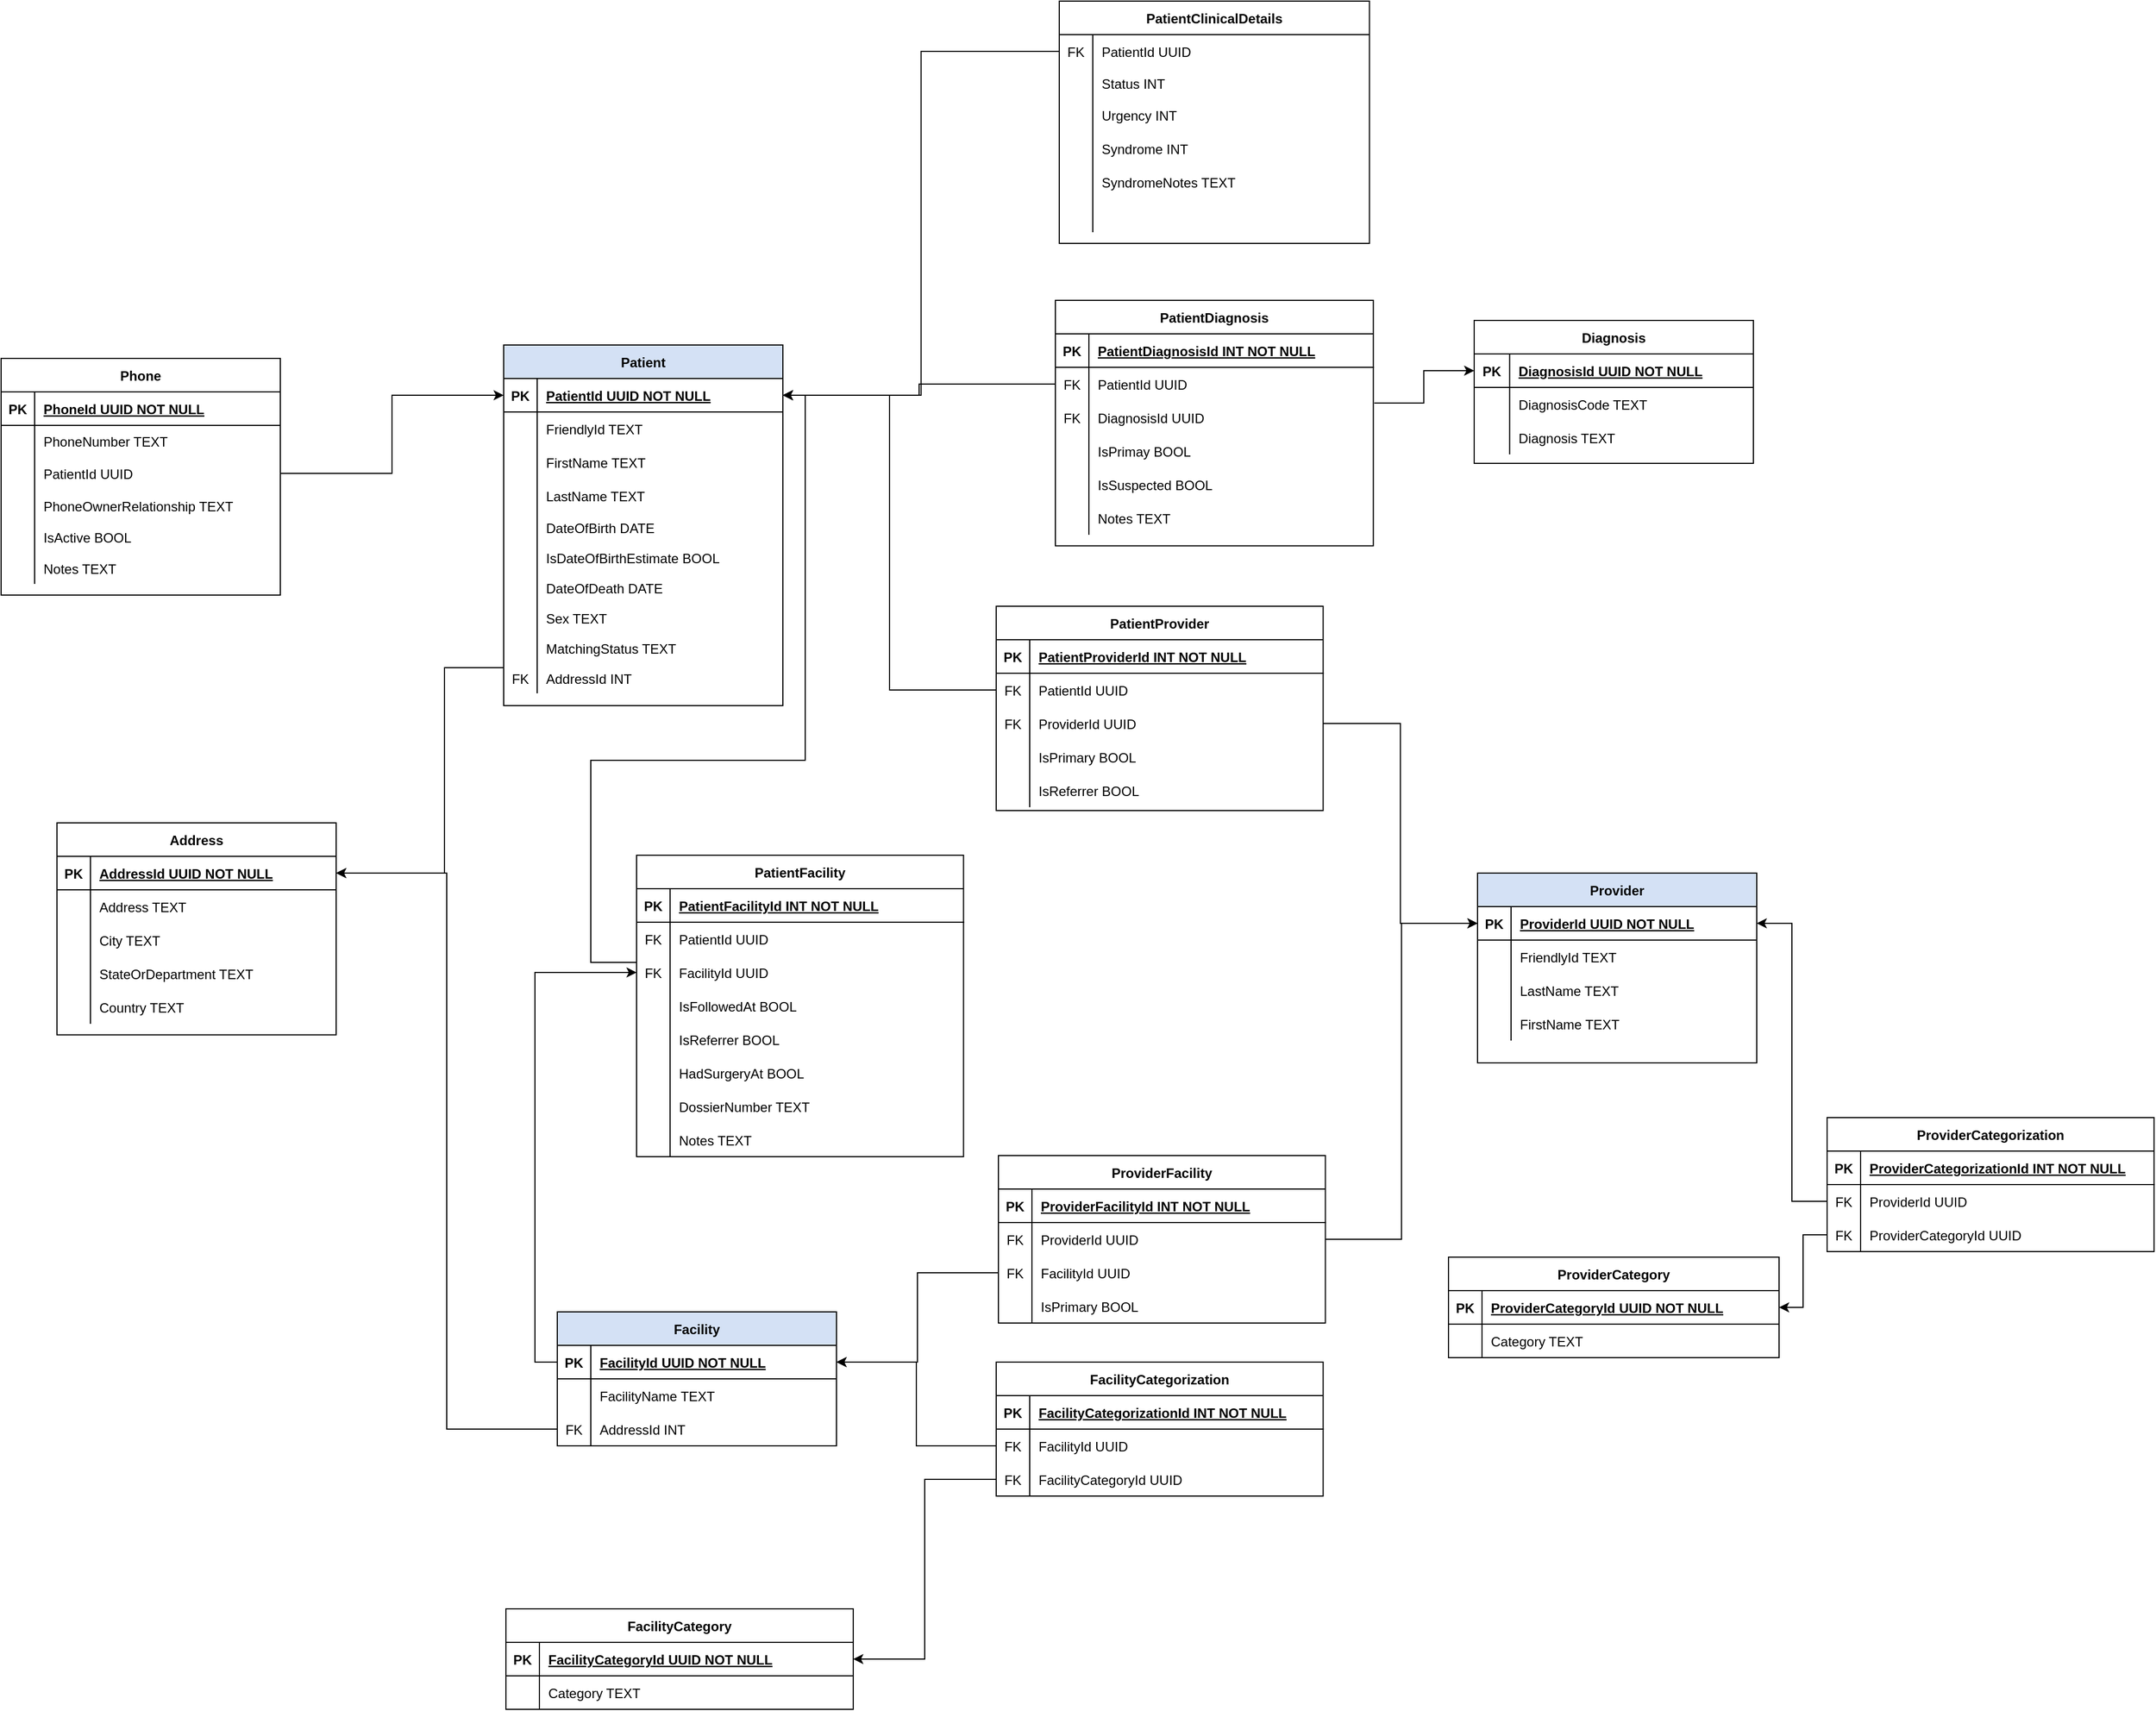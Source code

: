<mxfile version="13.6.5" type="github">
  <diagram id="R2lEEEUBdFMjLlhIrx00" name="Page-1">
    <mxGraphModel dx="2512" dy="1894" grid="0" gridSize="10" guides="1" tooltips="1" connect="1" arrows="1" fold="1" page="1" pageScale="1" pageWidth="850" pageHeight="1100" math="0" shadow="0" extFonts="Permanent Marker^https://fonts.googleapis.com/css?family=Permanent+Marker">
      <root>
        <mxCell id="0" />
        <mxCell id="1" parent="0" />
        <mxCell id="nQOax5A-HRurF4t93XrJ-93" style="edgeStyle=orthogonalEdgeStyle;rounded=0;orthogonalLoop=1;jettySize=auto;html=1;exitX=0;exitY=0.5;exitDx=0;exitDy=0;" parent="1" source="nQOax5A-HRurF4t93XrJ-86" target="C-vyLk0tnHw3VtMMgP7b-14" edge="1">
          <mxGeometry relative="1" as="geometry" />
        </mxCell>
        <mxCell id="nQOax5A-HRurF4t93XrJ-94" style="edgeStyle=orthogonalEdgeStyle;rounded=0;orthogonalLoop=1;jettySize=auto;html=1;entryX=0;entryY=0.5;entryDx=0;entryDy=0;exitX=1.003;exitY=0.067;exitDx=0;exitDy=0;exitPerimeter=0;" parent="1" source="nQOax5A-HRurF4t93XrJ-89" target="nQOax5A-HRurF4t93XrJ-46" edge="1">
          <mxGeometry relative="1" as="geometry">
            <mxPoint x="461" y="128" as="sourcePoint" />
          </mxGeometry>
        </mxCell>
        <mxCell id="nQOax5A-HRurF4t93XrJ-104" style="edgeStyle=orthogonalEdgeStyle;rounded=0;orthogonalLoop=1;jettySize=auto;html=1;entryX=1;entryY=0.5;entryDx=0;entryDy=0;exitX=0;exitY=0.5;exitDx=0;exitDy=0;" parent="1" source="nQOax5A-HRurF4t93XrJ-42" target="C-vyLk0tnHw3VtMMgP7b-24" edge="1">
          <mxGeometry relative="1" as="geometry">
            <mxPoint x="443" y="902" as="sourcePoint" />
          </mxGeometry>
        </mxCell>
        <mxCell id="nQOax5A-HRurF4t93XrJ-105" style="edgeStyle=orthogonalEdgeStyle;rounded=0;orthogonalLoop=1;jettySize=auto;html=1;exitX=0;exitY=0.5;exitDx=0;exitDy=0;entryX=1;entryY=0.5;entryDx=0;entryDy=0;" parent="1" source="nQOax5A-HRurF4t93XrJ-101" target="nQOax5A-HRurF4t93XrJ-20" edge="1">
          <mxGeometry relative="1" as="geometry" />
        </mxCell>
        <mxCell id="nQOax5A-HRurF4t93XrJ-116" style="edgeStyle=orthogonalEdgeStyle;rounded=0;orthogonalLoop=1;jettySize=auto;html=1;exitX=1;exitY=0.5;exitDx=0;exitDy=0;entryX=0;entryY=0.5;entryDx=0;entryDy=0;" parent="1" source="nQOax5A-HRurF4t93XrJ-113" edge="1" target="C-vyLk0tnHw3VtMMgP7b-14">
          <mxGeometry relative="1" as="geometry">
            <mxPoint x="-39" y="139" as="targetPoint" />
          </mxGeometry>
        </mxCell>
        <mxCell id="nQOax5A-HRurF4t93XrJ-136" style="edgeStyle=orthogonalEdgeStyle;rounded=0;orthogonalLoop=1;jettySize=auto;html=1;exitX=1;exitY=0.5;exitDx=0;exitDy=0;entryX=0;entryY=0.5;entryDx=0;entryDy=0;" parent="1" source="nQOax5A-HRurF4t93XrJ-127" target="C-vyLk0tnHw3VtMMgP7b-3" edge="1">
          <mxGeometry relative="1" as="geometry" />
        </mxCell>
        <mxCell id="nQOax5A-HRurF4t93XrJ-137" style="edgeStyle=orthogonalEdgeStyle;rounded=0;orthogonalLoop=1;jettySize=auto;html=1;exitX=0;exitY=0.5;exitDx=0;exitDy=0;entryX=1;entryY=0.5;entryDx=0;entryDy=0;" parent="1" source="nQOax5A-HRurF4t93XrJ-130" target="C-vyLk0tnHw3VtMMgP7b-24" edge="1">
          <mxGeometry relative="1" as="geometry" />
        </mxCell>
        <mxCell id="nQOax5A-HRurF4t93XrJ-163" style="edgeStyle=orthogonalEdgeStyle;rounded=0;orthogonalLoop=1;jettySize=auto;html=1;entryX=1;entryY=0.5;entryDx=0;entryDy=0;" parent="1" source="nQOax5A-HRurF4t93XrJ-160" target="nQOax5A-HRurF4t93XrJ-139" edge="1">
          <mxGeometry relative="1" as="geometry">
            <Array as="points">
              <mxPoint x="-9" y="332" />
              <mxPoint x="-9" y="516" />
            </Array>
          </mxGeometry>
        </mxCell>
        <mxCell id="nQOax5A-HRurF4t93XrJ-167" style="edgeStyle=orthogonalEdgeStyle;rounded=0;orthogonalLoop=1;jettySize=auto;html=1;exitX=0;exitY=0.5;exitDx=0;exitDy=0;entryX=1;entryY=0.5;entryDx=0;entryDy=0;" parent="1" source="nQOax5A-HRurF4t93XrJ-164" target="nQOax5A-HRurF4t93XrJ-139" edge="1">
          <mxGeometry relative="1" as="geometry">
            <mxPoint x="-61" y="582" as="targetPoint" />
          </mxGeometry>
        </mxCell>
        <mxCell id="nQOax5A-HRurF4t93XrJ-184" style="edgeStyle=orthogonalEdgeStyle;rounded=0;orthogonalLoop=1;jettySize=auto;html=1;exitX=1;exitY=0.5;exitDx=0;exitDy=0;entryX=0;entryY=0.5;entryDx=0;entryDy=0;" parent="1" source="nQOax5A-HRurF4t93XrJ-175" target="C-vyLk0tnHw3VtMMgP7b-3" edge="1">
          <mxGeometry relative="1" as="geometry" />
        </mxCell>
        <mxCell id="nQOax5A-HRurF4t93XrJ-185" style="edgeStyle=orthogonalEdgeStyle;rounded=0;orthogonalLoop=1;jettySize=auto;html=1;exitX=0;exitY=0.5;exitDx=0;exitDy=0;entryX=1;entryY=0.5;entryDx=0;entryDy=0;" parent="1" source="nQOax5A-HRurF4t93XrJ-172" target="C-vyLk0tnHw3VtMMgP7b-14" edge="1">
          <mxGeometry relative="1" as="geometry" />
        </mxCell>
        <mxCell id="nQOax5A-HRurF4t93XrJ-202" value="ProviderCategorization" style="shape=table;startSize=30;container=1;collapsible=1;childLayout=tableLayout;fixedRows=1;rowLines=0;fontStyle=1;align=center;resizeLast=1;" parent="1" vertex="1">
          <mxGeometry x="1229" y="735" width="292.75" height="120" as="geometry" />
        </mxCell>
        <mxCell id="nQOax5A-HRurF4t93XrJ-203" value="" style="shape=partialRectangle;collapsible=0;dropTarget=0;pointerEvents=0;fillColor=none;points=[[0,0.5],[1,0.5]];portConstraint=eastwest;top=0;left=0;right=0;bottom=1;" parent="nQOax5A-HRurF4t93XrJ-202" vertex="1">
          <mxGeometry y="30" width="292.75" height="30" as="geometry" />
        </mxCell>
        <mxCell id="nQOax5A-HRurF4t93XrJ-204" value="PK" style="shape=partialRectangle;overflow=hidden;connectable=0;fillColor=none;top=0;left=0;bottom=0;right=0;fontStyle=1;" parent="nQOax5A-HRurF4t93XrJ-203" vertex="1">
          <mxGeometry width="30" height="30" as="geometry" />
        </mxCell>
        <mxCell id="nQOax5A-HRurF4t93XrJ-205" value="ProviderCategorizationId INT NOT NULL " style="shape=partialRectangle;overflow=hidden;connectable=0;fillColor=none;top=0;left=0;bottom=0;right=0;align=left;spacingLeft=6;fontStyle=5;" parent="nQOax5A-HRurF4t93XrJ-203" vertex="1">
          <mxGeometry x="30" width="262.75" height="30" as="geometry" />
        </mxCell>
        <mxCell id="nQOax5A-HRurF4t93XrJ-206" value="" style="shape=partialRectangle;collapsible=0;dropTarget=0;pointerEvents=0;fillColor=none;points=[[0,0.5],[1,0.5]];portConstraint=eastwest;top=0;left=0;right=0;bottom=0;" parent="nQOax5A-HRurF4t93XrJ-202" vertex="1">
          <mxGeometry y="60" width="292.75" height="30" as="geometry" />
        </mxCell>
        <mxCell id="nQOax5A-HRurF4t93XrJ-207" value="FK" style="shape=partialRectangle;overflow=hidden;connectable=0;fillColor=none;top=0;left=0;bottom=0;right=0;" parent="nQOax5A-HRurF4t93XrJ-206" vertex="1">
          <mxGeometry width="30" height="30" as="geometry" />
        </mxCell>
        <mxCell id="nQOax5A-HRurF4t93XrJ-208" value="ProviderId UUID" style="shape=partialRectangle;overflow=hidden;connectable=0;fillColor=none;top=0;left=0;bottom=0;right=0;align=left;spacingLeft=6;" parent="nQOax5A-HRurF4t93XrJ-206" vertex="1">
          <mxGeometry x="30" width="262.75" height="30" as="geometry" />
        </mxCell>
        <mxCell id="nQOax5A-HRurF4t93XrJ-209" value="" style="shape=partialRectangle;collapsible=0;dropTarget=0;pointerEvents=0;fillColor=none;points=[[0,0.5],[1,0.5]];portConstraint=eastwest;top=0;left=0;right=0;bottom=0;" parent="nQOax5A-HRurF4t93XrJ-202" vertex="1">
          <mxGeometry y="90" width="292.75" height="30" as="geometry" />
        </mxCell>
        <mxCell id="nQOax5A-HRurF4t93XrJ-210" value="FK" style="shape=partialRectangle;overflow=hidden;connectable=0;fillColor=none;top=0;left=0;bottom=0;right=0;" parent="nQOax5A-HRurF4t93XrJ-209" vertex="1">
          <mxGeometry width="30" height="30" as="geometry" />
        </mxCell>
        <mxCell id="nQOax5A-HRurF4t93XrJ-211" value="ProviderCategoryId UUID" style="shape=partialRectangle;overflow=hidden;connectable=0;fillColor=none;top=0;left=0;bottom=0;right=0;align=left;spacingLeft=6;" parent="nQOax5A-HRurF4t93XrJ-209" vertex="1">
          <mxGeometry x="30" width="262.75" height="30" as="geometry" />
        </mxCell>
        <mxCell id="nQOax5A-HRurF4t93XrJ-215" style="edgeStyle=orthogonalEdgeStyle;rounded=0;orthogonalLoop=1;jettySize=auto;html=1;exitX=0;exitY=0.5;exitDx=0;exitDy=0;" parent="1" source="nQOax5A-HRurF4t93XrJ-209" target="nQOax5A-HRurF4t93XrJ-196" edge="1">
          <mxGeometry relative="1" as="geometry" />
        </mxCell>
        <mxCell id="nQOax5A-HRurF4t93XrJ-216" style="edgeStyle=orthogonalEdgeStyle;rounded=0;orthogonalLoop=1;jettySize=auto;html=1;exitX=0;exitY=0.5;exitDx=0;exitDy=0;entryX=1;entryY=0.5;entryDx=0;entryDy=0;" parent="1" source="nQOax5A-HRurF4t93XrJ-206" target="C-vyLk0tnHw3VtMMgP7b-3" edge="1">
          <mxGeometry relative="1" as="geometry" />
        </mxCell>
        <mxCell id="nQOax5A-HRurF4t93XrJ-45" value="Diagnosis" style="shape=table;startSize=30;container=1;collapsible=1;childLayout=tableLayout;fixedRows=1;rowLines=0;fontStyle=1;align=center;resizeLast=1;" parent="1" vertex="1">
          <mxGeometry x="913" y="21" width="250" height="128" as="geometry" />
        </mxCell>
        <mxCell id="nQOax5A-HRurF4t93XrJ-46" value="" style="shape=partialRectangle;collapsible=0;dropTarget=0;pointerEvents=0;fillColor=none;points=[[0,0.5],[1,0.5]];portConstraint=eastwest;top=0;left=0;right=0;bottom=1;" parent="nQOax5A-HRurF4t93XrJ-45" vertex="1">
          <mxGeometry y="30" width="250" height="30" as="geometry" />
        </mxCell>
        <mxCell id="nQOax5A-HRurF4t93XrJ-47" value="PK" style="shape=partialRectangle;overflow=hidden;connectable=0;fillColor=none;top=0;left=0;bottom=0;right=0;fontStyle=1;" parent="nQOax5A-HRurF4t93XrJ-46" vertex="1">
          <mxGeometry width="31.75" height="30" as="geometry" />
        </mxCell>
        <mxCell id="nQOax5A-HRurF4t93XrJ-48" value="DiagnosisId UUID NOT NULL" style="shape=partialRectangle;overflow=hidden;connectable=0;fillColor=none;top=0;left=0;bottom=0;right=0;align=left;spacingLeft=6;fontStyle=5;" parent="nQOax5A-HRurF4t93XrJ-46" vertex="1">
          <mxGeometry x="31.75" width="218.25" height="30" as="geometry" />
        </mxCell>
        <mxCell id="nQOax5A-HRurF4t93XrJ-189" value="" style="shape=partialRectangle;collapsible=0;dropTarget=0;pointerEvents=0;fillColor=none;points=[[0,0.5],[1,0.5]];portConstraint=eastwest;top=0;left=0;right=0;bottom=0;" parent="nQOax5A-HRurF4t93XrJ-45" vertex="1">
          <mxGeometry y="60" width="250" height="30" as="geometry" />
        </mxCell>
        <mxCell id="nQOax5A-HRurF4t93XrJ-190" value="" style="shape=partialRectangle;overflow=hidden;connectable=0;fillColor=none;top=0;left=0;bottom=0;right=0;" parent="nQOax5A-HRurF4t93XrJ-189" vertex="1">
          <mxGeometry width="31.75" height="30" as="geometry" />
        </mxCell>
        <mxCell id="nQOax5A-HRurF4t93XrJ-191" value="DiagnosisCode TEXT" style="shape=partialRectangle;overflow=hidden;connectable=0;fillColor=none;top=0;left=0;bottom=0;right=0;align=left;spacingLeft=6;" parent="nQOax5A-HRurF4t93XrJ-189" vertex="1">
          <mxGeometry x="31.75" width="218.25" height="30" as="geometry" />
        </mxCell>
        <mxCell id="N61kH8JdjFAUysuByZ_G-24" value="" style="shape=partialRectangle;collapsible=0;dropTarget=0;pointerEvents=0;fillColor=none;points=[[0,0.5],[1,0.5]];portConstraint=eastwest;top=0;left=0;right=0;bottom=0;" vertex="1" parent="nQOax5A-HRurF4t93XrJ-45">
          <mxGeometry y="90" width="250" height="30" as="geometry" />
        </mxCell>
        <mxCell id="N61kH8JdjFAUysuByZ_G-25" value="" style="shape=partialRectangle;overflow=hidden;connectable=0;fillColor=none;top=0;left=0;bottom=0;right=0;" vertex="1" parent="N61kH8JdjFAUysuByZ_G-24">
          <mxGeometry width="31.75" height="30" as="geometry" />
        </mxCell>
        <mxCell id="N61kH8JdjFAUysuByZ_G-26" value="Diagnosis TEXT" style="shape=partialRectangle;overflow=hidden;connectable=0;fillColor=none;top=0;left=0;bottom=0;right=0;align=left;spacingLeft=6;" vertex="1" parent="N61kH8JdjFAUysuByZ_G-24">
          <mxGeometry x="31.75" width="218.25" height="30" as="geometry" />
        </mxCell>
        <mxCell id="nQOax5A-HRurF4t93XrJ-138" value="Address" style="shape=table;startSize=30;container=1;collapsible=1;childLayout=tableLayout;fixedRows=1;rowLines=0;fontStyle=1;align=center;resizeLast=1;" parent="1" vertex="1">
          <mxGeometry x="-356" y="471" width="250" height="189.917" as="geometry" />
        </mxCell>
        <mxCell id="nQOax5A-HRurF4t93XrJ-139" value="" style="shape=partialRectangle;collapsible=0;dropTarget=0;pointerEvents=0;fillColor=none;points=[[0,0.5],[1,0.5]];portConstraint=eastwest;top=0;left=0;right=0;bottom=1;" parent="nQOax5A-HRurF4t93XrJ-138" vertex="1">
          <mxGeometry y="30" width="250" height="30" as="geometry" />
        </mxCell>
        <mxCell id="nQOax5A-HRurF4t93XrJ-140" value="PK" style="shape=partialRectangle;overflow=hidden;connectable=0;fillColor=none;top=0;left=0;bottom=0;right=0;fontStyle=1;" parent="nQOax5A-HRurF4t93XrJ-139" vertex="1">
          <mxGeometry width="30" height="30" as="geometry" />
        </mxCell>
        <mxCell id="nQOax5A-HRurF4t93XrJ-141" value="AddressId UUID NOT NULL" style="shape=partialRectangle;overflow=hidden;connectable=0;fillColor=none;top=0;left=0;bottom=0;right=0;align=left;spacingLeft=6;fontStyle=5;" parent="nQOax5A-HRurF4t93XrJ-139" vertex="1">
          <mxGeometry x="30" width="220" height="30" as="geometry" />
        </mxCell>
        <mxCell id="nQOax5A-HRurF4t93XrJ-145" value="" style="shape=partialRectangle;collapsible=0;dropTarget=0;pointerEvents=0;fillColor=none;points=[[0,0.5],[1,0.5]];portConstraint=eastwest;top=0;left=0;right=0;bottom=0;" parent="nQOax5A-HRurF4t93XrJ-138" vertex="1">
          <mxGeometry y="60" width="250" height="30" as="geometry" />
        </mxCell>
        <mxCell id="nQOax5A-HRurF4t93XrJ-146" value="" style="shape=partialRectangle;overflow=hidden;connectable=0;fillColor=none;top=0;left=0;bottom=0;right=0;" parent="nQOax5A-HRurF4t93XrJ-145" vertex="1">
          <mxGeometry width="30" height="30" as="geometry" />
        </mxCell>
        <mxCell id="nQOax5A-HRurF4t93XrJ-147" value="Address TEXT" style="shape=partialRectangle;overflow=hidden;connectable=0;fillColor=none;top=0;left=0;bottom=0;right=0;align=left;spacingLeft=6;" parent="nQOax5A-HRurF4t93XrJ-145" vertex="1">
          <mxGeometry x="30" width="220" height="30" as="geometry" />
        </mxCell>
        <mxCell id="nQOax5A-HRurF4t93XrJ-148" value="" style="shape=partialRectangle;collapsible=0;dropTarget=0;pointerEvents=0;fillColor=none;points=[[0,0.5],[1,0.5]];portConstraint=eastwest;top=0;left=0;right=0;bottom=0;" parent="nQOax5A-HRurF4t93XrJ-138" vertex="1">
          <mxGeometry y="90" width="250" height="30" as="geometry" />
        </mxCell>
        <mxCell id="nQOax5A-HRurF4t93XrJ-149" value="" style="shape=partialRectangle;overflow=hidden;connectable=0;fillColor=none;top=0;left=0;bottom=0;right=0;" parent="nQOax5A-HRurF4t93XrJ-148" vertex="1">
          <mxGeometry width="30" height="30" as="geometry" />
        </mxCell>
        <mxCell id="nQOax5A-HRurF4t93XrJ-150" value="City TEXT" style="shape=partialRectangle;overflow=hidden;connectable=0;fillColor=none;top=0;left=0;bottom=0;right=0;align=left;spacingLeft=6;" parent="nQOax5A-HRurF4t93XrJ-148" vertex="1">
          <mxGeometry x="30" width="220" height="30" as="geometry" />
        </mxCell>
        <mxCell id="nQOax5A-HRurF4t93XrJ-151" value="" style="shape=partialRectangle;collapsible=0;dropTarget=0;pointerEvents=0;fillColor=none;points=[[0,0.5],[1,0.5]];portConstraint=eastwest;top=0;left=0;right=0;bottom=0;" parent="nQOax5A-HRurF4t93XrJ-138" vertex="1">
          <mxGeometry y="120" width="250" height="30" as="geometry" />
        </mxCell>
        <mxCell id="nQOax5A-HRurF4t93XrJ-152" value="" style="shape=partialRectangle;overflow=hidden;connectable=0;fillColor=none;top=0;left=0;bottom=0;right=0;" parent="nQOax5A-HRurF4t93XrJ-151" vertex="1">
          <mxGeometry width="30" height="30" as="geometry" />
        </mxCell>
        <mxCell id="nQOax5A-HRurF4t93XrJ-153" value="StateOrDepartment TEXT" style="shape=partialRectangle;overflow=hidden;connectable=0;fillColor=none;top=0;left=0;bottom=0;right=0;align=left;spacingLeft=6;" parent="nQOax5A-HRurF4t93XrJ-151" vertex="1">
          <mxGeometry x="30" width="220" height="30" as="geometry" />
        </mxCell>
        <mxCell id="nQOax5A-HRurF4t93XrJ-154" value="" style="shape=partialRectangle;collapsible=0;dropTarget=0;pointerEvents=0;fillColor=none;points=[[0,0.5],[1,0.5]];portConstraint=eastwest;top=0;left=0;right=0;bottom=0;" parent="nQOax5A-HRurF4t93XrJ-138" vertex="1">
          <mxGeometry y="150" width="250" height="30" as="geometry" />
        </mxCell>
        <mxCell id="nQOax5A-HRurF4t93XrJ-155" value="" style="shape=partialRectangle;overflow=hidden;connectable=0;fillColor=none;top=0;left=0;bottom=0;right=0;" parent="nQOax5A-HRurF4t93XrJ-154" vertex="1">
          <mxGeometry width="30" height="30" as="geometry" />
        </mxCell>
        <mxCell id="nQOax5A-HRurF4t93XrJ-156" value="Country TEXT" style="shape=partialRectangle;overflow=hidden;connectable=0;fillColor=none;top=0;left=0;bottom=0;right=0;align=left;spacingLeft=6;" parent="nQOax5A-HRurF4t93XrJ-154" vertex="1">
          <mxGeometry x="30" width="220" height="30" as="geometry" />
        </mxCell>
        <mxCell id="nQOax5A-HRurF4t93XrJ-106" value="Phone" style="shape=table;startSize=30;container=1;collapsible=1;childLayout=tableLayout;fixedRows=1;rowLines=0;fontStyle=1;align=center;resizeLast=1;" parent="1" vertex="1">
          <mxGeometry x="-406" y="55" width="250" height="212" as="geometry" />
        </mxCell>
        <mxCell id="nQOax5A-HRurF4t93XrJ-107" value="" style="shape=partialRectangle;collapsible=0;dropTarget=0;pointerEvents=0;fillColor=none;points=[[0,0.5],[1,0.5]];portConstraint=eastwest;top=0;left=0;right=0;bottom=1;" parent="nQOax5A-HRurF4t93XrJ-106" vertex="1">
          <mxGeometry y="30" width="250" height="30" as="geometry" />
        </mxCell>
        <mxCell id="nQOax5A-HRurF4t93XrJ-108" value="PK" style="shape=partialRectangle;overflow=hidden;connectable=0;fillColor=none;top=0;left=0;bottom=0;right=0;fontStyle=1;" parent="nQOax5A-HRurF4t93XrJ-107" vertex="1">
          <mxGeometry width="30" height="30" as="geometry" />
        </mxCell>
        <mxCell id="nQOax5A-HRurF4t93XrJ-109" value="PhoneId UUID NOT NULL " style="shape=partialRectangle;overflow=hidden;connectable=0;fillColor=none;top=0;left=0;bottom=0;right=0;align=left;spacingLeft=6;fontStyle=5;" parent="nQOax5A-HRurF4t93XrJ-107" vertex="1">
          <mxGeometry x="30" width="220" height="30" as="geometry" />
        </mxCell>
        <mxCell id="nQOax5A-HRurF4t93XrJ-192" value="" style="shape=partialRectangle;collapsible=0;dropTarget=0;pointerEvents=0;fillColor=none;points=[[0,0.5],[1,0.5]];portConstraint=eastwest;top=0;left=0;right=0;bottom=0;" parent="nQOax5A-HRurF4t93XrJ-106" vertex="1">
          <mxGeometry y="60" width="250" height="28" as="geometry" />
        </mxCell>
        <mxCell id="nQOax5A-HRurF4t93XrJ-193" value="" style="shape=partialRectangle;overflow=hidden;connectable=0;fillColor=none;top=0;left=0;bottom=0;right=0;" parent="nQOax5A-HRurF4t93XrJ-192" vertex="1">
          <mxGeometry width="30" height="28" as="geometry" />
        </mxCell>
        <mxCell id="nQOax5A-HRurF4t93XrJ-194" value="PhoneNumber TEXT" style="shape=partialRectangle;overflow=hidden;connectable=0;fillColor=none;top=0;left=0;bottom=0;right=0;align=left;spacingLeft=6;" parent="nQOax5A-HRurF4t93XrJ-192" vertex="1">
          <mxGeometry x="30" width="220" height="28" as="geometry" />
        </mxCell>
        <mxCell id="nQOax5A-HRurF4t93XrJ-113" value="" style="shape=partialRectangle;collapsible=0;dropTarget=0;pointerEvents=0;fillColor=none;points=[[0,0.5],[1,0.5]];portConstraint=eastwest;top=0;left=0;right=0;bottom=0;" parent="nQOax5A-HRurF4t93XrJ-106" vertex="1">
          <mxGeometry y="88" width="250" height="30" as="geometry" />
        </mxCell>
        <mxCell id="nQOax5A-HRurF4t93XrJ-114" value="" style="shape=partialRectangle;overflow=hidden;connectable=0;fillColor=none;top=0;left=0;bottom=0;right=0;" parent="nQOax5A-HRurF4t93XrJ-113" vertex="1">
          <mxGeometry width="30" height="30" as="geometry" />
        </mxCell>
        <mxCell id="nQOax5A-HRurF4t93XrJ-115" value="PatientId UUID" style="shape=partialRectangle;overflow=hidden;connectable=0;fillColor=none;top=0;left=0;bottom=0;right=0;align=left;spacingLeft=6;" parent="nQOax5A-HRurF4t93XrJ-113" vertex="1">
          <mxGeometry x="30" width="220" height="30" as="geometry" />
        </mxCell>
        <mxCell id="N61kH8JdjFAUysuByZ_G-36" value="" style="shape=partialRectangle;collapsible=0;dropTarget=0;pointerEvents=0;fillColor=none;points=[[0,0.5],[1,0.5]];portConstraint=eastwest;top=0;left=0;right=0;bottom=0;" vertex="1" parent="nQOax5A-HRurF4t93XrJ-106">
          <mxGeometry y="118" width="250" height="28" as="geometry" />
        </mxCell>
        <mxCell id="N61kH8JdjFAUysuByZ_G-37" value="" style="shape=partialRectangle;overflow=hidden;connectable=0;fillColor=none;top=0;left=0;bottom=0;right=0;" vertex="1" parent="N61kH8JdjFAUysuByZ_G-36">
          <mxGeometry width="30" height="28" as="geometry" />
        </mxCell>
        <mxCell id="N61kH8JdjFAUysuByZ_G-38" value="PhoneOwnerRelationship TEXT" style="shape=partialRectangle;overflow=hidden;connectable=0;fillColor=none;top=0;left=0;bottom=0;right=0;align=left;spacingLeft=6;" vertex="1" parent="N61kH8JdjFAUysuByZ_G-36">
          <mxGeometry x="30" width="220" height="28" as="geometry" />
        </mxCell>
        <mxCell id="N61kH8JdjFAUysuByZ_G-39" value="" style="shape=partialRectangle;collapsible=0;dropTarget=0;pointerEvents=0;fillColor=none;points=[[0,0.5],[1,0.5]];portConstraint=eastwest;top=0;left=0;right=0;bottom=0;" vertex="1" parent="nQOax5A-HRurF4t93XrJ-106">
          <mxGeometry y="146" width="250" height="28" as="geometry" />
        </mxCell>
        <mxCell id="N61kH8JdjFAUysuByZ_G-40" value="" style="shape=partialRectangle;overflow=hidden;connectable=0;fillColor=none;top=0;left=0;bottom=0;right=0;" vertex="1" parent="N61kH8JdjFAUysuByZ_G-39">
          <mxGeometry width="30" height="28" as="geometry" />
        </mxCell>
        <mxCell id="N61kH8JdjFAUysuByZ_G-41" value="IsActive BOOL" style="shape=partialRectangle;overflow=hidden;connectable=0;fillColor=none;top=0;left=0;bottom=0;right=0;align=left;spacingLeft=6;" vertex="1" parent="N61kH8JdjFAUysuByZ_G-39">
          <mxGeometry x="30" width="220" height="28" as="geometry" />
        </mxCell>
        <mxCell id="N61kH8JdjFAUysuByZ_G-43" value="" style="shape=partialRectangle;collapsible=0;dropTarget=0;pointerEvents=0;fillColor=none;points=[[0,0.5],[1,0.5]];portConstraint=eastwest;top=0;left=0;right=0;bottom=0;" vertex="1" parent="nQOax5A-HRurF4t93XrJ-106">
          <mxGeometry y="174" width="250" height="28" as="geometry" />
        </mxCell>
        <mxCell id="N61kH8JdjFAUysuByZ_G-44" value="" style="shape=partialRectangle;overflow=hidden;connectable=0;fillColor=none;top=0;left=0;bottom=0;right=0;" vertex="1" parent="N61kH8JdjFAUysuByZ_G-43">
          <mxGeometry width="30" height="28" as="geometry" />
        </mxCell>
        <mxCell id="N61kH8JdjFAUysuByZ_G-45" value="Notes TEXT" style="shape=partialRectangle;overflow=hidden;connectable=0;fillColor=none;top=0;left=0;bottom=0;right=0;align=left;spacingLeft=6;" vertex="1" parent="N61kH8JdjFAUysuByZ_G-43">
          <mxGeometry x="30" width="220" height="28" as="geometry" />
        </mxCell>
        <mxCell id="nQOax5A-HRurF4t93XrJ-19" value="FacilityCategory" style="shape=table;startSize=30;container=1;collapsible=1;childLayout=tableLayout;fixedRows=1;rowLines=0;fontStyle=1;align=center;resizeLast=1;" parent="1" vertex="1">
          <mxGeometry x="46" y="1175" width="311" height="90" as="geometry">
            <mxRectangle x="77" y="754" width="120" height="30" as="alternateBounds" />
          </mxGeometry>
        </mxCell>
        <mxCell id="nQOax5A-HRurF4t93XrJ-20" value="" style="shape=partialRectangle;collapsible=0;dropTarget=0;pointerEvents=0;fillColor=none;points=[[0,0.5],[1,0.5]];portConstraint=eastwest;top=0;left=0;right=0;bottom=1;" parent="nQOax5A-HRurF4t93XrJ-19" vertex="1">
          <mxGeometry y="30" width="311" height="30" as="geometry" />
        </mxCell>
        <mxCell id="nQOax5A-HRurF4t93XrJ-21" value="PK" style="shape=partialRectangle;overflow=hidden;connectable=0;fillColor=none;top=0;left=0;bottom=0;right=0;fontStyle=1;" parent="nQOax5A-HRurF4t93XrJ-20" vertex="1">
          <mxGeometry width="30" height="30" as="geometry" />
        </mxCell>
        <mxCell id="nQOax5A-HRurF4t93XrJ-22" value="FacilityCategoryId UUID NOT NULL " style="shape=partialRectangle;overflow=hidden;connectable=0;fillColor=none;top=0;left=0;bottom=0;right=0;align=left;spacingLeft=6;fontStyle=5;" parent="nQOax5A-HRurF4t93XrJ-20" vertex="1">
          <mxGeometry x="30" width="281" height="30" as="geometry" />
        </mxCell>
        <mxCell id="nQOax5A-HRurF4t93XrJ-217" value="" style="shape=partialRectangle;collapsible=0;dropTarget=0;pointerEvents=0;fillColor=none;points=[[0,0.5],[1,0.5]];portConstraint=eastwest;top=0;left=0;right=0;bottom=0;" parent="nQOax5A-HRurF4t93XrJ-19" vertex="1">
          <mxGeometry y="60" width="311" height="30" as="geometry" />
        </mxCell>
        <mxCell id="nQOax5A-HRurF4t93XrJ-218" value="" style="shape=partialRectangle;overflow=hidden;connectable=0;fillColor=none;top=0;left=0;bottom=0;right=0;" parent="nQOax5A-HRurF4t93XrJ-217" vertex="1">
          <mxGeometry width="30" height="30" as="geometry" />
        </mxCell>
        <mxCell id="nQOax5A-HRurF4t93XrJ-219" value="Category TEXT" style="shape=partialRectangle;overflow=hidden;connectable=0;fillColor=none;top=0;left=0;bottom=0;right=0;align=left;spacingLeft=6;" parent="nQOax5A-HRurF4t93XrJ-217" vertex="1">
          <mxGeometry x="30" width="281" height="30" as="geometry" />
        </mxCell>
        <mxCell id="C-vyLk0tnHw3VtMMgP7b-23" value="Facility" style="shape=table;startSize=30;container=1;collapsible=1;childLayout=tableLayout;fixedRows=1;rowLines=0;fontStyle=1;align=center;resizeLast=1;fillColor=#D4E1F5;" parent="1" vertex="1">
          <mxGeometry x="92" y="909" width="250" height="120" as="geometry" />
        </mxCell>
        <mxCell id="C-vyLk0tnHw3VtMMgP7b-24" value="" style="shape=partialRectangle;collapsible=0;dropTarget=0;pointerEvents=0;fillColor=none;points=[[0,0.5],[1,0.5]];portConstraint=eastwest;top=0;left=0;right=0;bottom=1;" parent="C-vyLk0tnHw3VtMMgP7b-23" vertex="1">
          <mxGeometry y="30" width="250" height="30" as="geometry" />
        </mxCell>
        <mxCell id="C-vyLk0tnHw3VtMMgP7b-25" value="PK" style="shape=partialRectangle;overflow=hidden;connectable=0;fillColor=none;top=0;left=0;bottom=0;right=0;fontStyle=1;" parent="C-vyLk0tnHw3VtMMgP7b-24" vertex="1">
          <mxGeometry width="30" height="30" as="geometry" />
        </mxCell>
        <mxCell id="C-vyLk0tnHw3VtMMgP7b-26" value="FacilityId UUID NOT NULL " style="shape=partialRectangle;overflow=hidden;connectable=0;fillColor=none;top=0;left=0;bottom=0;right=0;align=left;spacingLeft=6;fontStyle=5;" parent="C-vyLk0tnHw3VtMMgP7b-24" vertex="1">
          <mxGeometry x="30" width="220" height="30" as="geometry" />
        </mxCell>
        <mxCell id="nQOax5A-HRurF4t93XrJ-186" value="" style="shape=partialRectangle;collapsible=0;dropTarget=0;pointerEvents=0;fillColor=none;points=[[0,0.5],[1,0.5]];portConstraint=eastwest;top=0;left=0;right=0;bottom=0;" parent="C-vyLk0tnHw3VtMMgP7b-23" vertex="1">
          <mxGeometry y="60" width="250" height="30" as="geometry" />
        </mxCell>
        <mxCell id="nQOax5A-HRurF4t93XrJ-187" value="" style="shape=partialRectangle;overflow=hidden;connectable=0;fillColor=none;top=0;left=0;bottom=0;right=0;" parent="nQOax5A-HRurF4t93XrJ-186" vertex="1">
          <mxGeometry width="30" height="30" as="geometry" />
        </mxCell>
        <mxCell id="nQOax5A-HRurF4t93XrJ-188" value="FacilityName TEXT" style="shape=partialRectangle;overflow=hidden;connectable=0;fillColor=none;top=0;left=0;bottom=0;right=0;align=left;spacingLeft=6;" parent="nQOax5A-HRurF4t93XrJ-186" vertex="1">
          <mxGeometry x="30" width="220" height="30" as="geometry" />
        </mxCell>
        <mxCell id="nQOax5A-HRurF4t93XrJ-164" value="" style="shape=partialRectangle;collapsible=0;dropTarget=0;pointerEvents=0;fillColor=none;points=[[0,0.5],[1,0.5]];portConstraint=eastwest;top=0;left=0;right=0;bottom=0;" parent="C-vyLk0tnHw3VtMMgP7b-23" vertex="1">
          <mxGeometry y="90" width="250" height="30" as="geometry" />
        </mxCell>
        <mxCell id="nQOax5A-HRurF4t93XrJ-165" value="FK" style="shape=partialRectangle;overflow=hidden;connectable=0;fillColor=none;top=0;left=0;bottom=0;right=0;" parent="nQOax5A-HRurF4t93XrJ-164" vertex="1">
          <mxGeometry width="30" height="30" as="geometry" />
        </mxCell>
        <mxCell id="nQOax5A-HRurF4t93XrJ-166" value="AddressId INT" style="shape=partialRectangle;overflow=hidden;connectable=0;fillColor=none;top=0;left=0;bottom=0;right=0;align=left;spacingLeft=6;" parent="nQOax5A-HRurF4t93XrJ-164" vertex="1">
          <mxGeometry x="30" width="220" height="30" as="geometry" />
        </mxCell>
        <mxCell id="N61kH8JdjFAUysuByZ_G-17" style="edgeStyle=orthogonalEdgeStyle;rounded=0;orthogonalLoop=1;jettySize=auto;html=1;entryX=1;entryY=0.5;entryDx=0;entryDy=0;" edge="1" parent="1" source="N61kH8JdjFAUysuByZ_G-5" target="C-vyLk0tnHw3VtMMgP7b-14">
          <mxGeometry relative="1" as="geometry" />
        </mxCell>
        <mxCell id="nQOax5A-HRurF4t93XrJ-82" value="PatientDiagnosis" style="shape=table;startSize=30;container=1;collapsible=1;childLayout=tableLayout;fixedRows=1;rowLines=0;fontStyle=1;align=center;resizeLast=1;" parent="1" vertex="1">
          <mxGeometry x="538" y="3.0" width="284.706" height="219.917" as="geometry" />
        </mxCell>
        <mxCell id="nQOax5A-HRurF4t93XrJ-83" value="" style="shape=partialRectangle;collapsible=0;dropTarget=0;pointerEvents=0;fillColor=none;points=[[0,0.5],[1,0.5]];portConstraint=eastwest;top=0;left=0;right=0;bottom=1;" parent="nQOax5A-HRurF4t93XrJ-82" vertex="1">
          <mxGeometry y="30" width="284.706" height="30" as="geometry" />
        </mxCell>
        <mxCell id="nQOax5A-HRurF4t93XrJ-84" value="PK" style="shape=partialRectangle;overflow=hidden;connectable=0;fillColor=none;top=0;left=0;bottom=0;right=0;fontStyle=1;" parent="nQOax5A-HRurF4t93XrJ-83" vertex="1">
          <mxGeometry width="30" height="30" as="geometry" />
        </mxCell>
        <mxCell id="nQOax5A-HRurF4t93XrJ-85" value="PatientDiagnosisId INT NOT NULL" style="shape=partialRectangle;overflow=hidden;connectable=0;fillColor=none;top=0;left=0;bottom=0;right=0;align=left;spacingLeft=6;fontStyle=5;" parent="nQOax5A-HRurF4t93XrJ-83" vertex="1">
          <mxGeometry x="30" width="254.706" height="30" as="geometry" />
        </mxCell>
        <mxCell id="nQOax5A-HRurF4t93XrJ-86" value="" style="shape=partialRectangle;collapsible=0;dropTarget=0;pointerEvents=0;fillColor=none;points=[[0,0.5],[1,0.5]];portConstraint=eastwest;top=0;left=0;right=0;bottom=0;" parent="nQOax5A-HRurF4t93XrJ-82" vertex="1">
          <mxGeometry y="60" width="284.706" height="30" as="geometry" />
        </mxCell>
        <mxCell id="nQOax5A-HRurF4t93XrJ-87" value="FK" style="shape=partialRectangle;overflow=hidden;connectable=0;fillColor=none;top=0;left=0;bottom=0;right=0;" parent="nQOax5A-HRurF4t93XrJ-86" vertex="1">
          <mxGeometry width="30" height="30" as="geometry" />
        </mxCell>
        <mxCell id="nQOax5A-HRurF4t93XrJ-88" value="PatientId UUID" style="shape=partialRectangle;overflow=hidden;connectable=0;fillColor=none;top=0;left=0;bottom=0;right=0;align=left;spacingLeft=6;" parent="nQOax5A-HRurF4t93XrJ-86" vertex="1">
          <mxGeometry x="30" width="254.706" height="30" as="geometry" />
        </mxCell>
        <mxCell id="nQOax5A-HRurF4t93XrJ-89" value="" style="shape=partialRectangle;collapsible=0;dropTarget=0;pointerEvents=0;fillColor=none;points=[[0,0.5],[1,0.5]];portConstraint=eastwest;top=0;left=0;right=0;bottom=0;" parent="nQOax5A-HRurF4t93XrJ-82" vertex="1">
          <mxGeometry y="90" width="284.706" height="30" as="geometry" />
        </mxCell>
        <mxCell id="nQOax5A-HRurF4t93XrJ-90" value="FK" style="shape=partialRectangle;overflow=hidden;connectable=0;fillColor=none;top=0;left=0;bottom=0;right=0;" parent="nQOax5A-HRurF4t93XrJ-89" vertex="1">
          <mxGeometry width="30" height="30" as="geometry" />
        </mxCell>
        <mxCell id="nQOax5A-HRurF4t93XrJ-91" value="DiagnosisId UUID" style="shape=partialRectangle;overflow=hidden;connectable=0;fillColor=none;top=0;left=0;bottom=0;right=0;align=left;spacingLeft=6;" parent="nQOax5A-HRurF4t93XrJ-89" vertex="1">
          <mxGeometry x="30" width="254.706" height="30" as="geometry" />
        </mxCell>
        <mxCell id="nQOax5A-HRurF4t93XrJ-95" value="" style="shape=partialRectangle;collapsible=0;dropTarget=0;pointerEvents=0;fillColor=none;points=[[0,0.5],[1,0.5]];portConstraint=eastwest;top=0;left=0;right=0;bottom=0;" parent="nQOax5A-HRurF4t93XrJ-82" vertex="1">
          <mxGeometry y="120" width="284.706" height="30" as="geometry" />
        </mxCell>
        <mxCell id="nQOax5A-HRurF4t93XrJ-96" value="" style="shape=partialRectangle;overflow=hidden;connectable=0;fillColor=none;top=0;left=0;bottom=0;right=0;" parent="nQOax5A-HRurF4t93XrJ-95" vertex="1">
          <mxGeometry width="30" height="30" as="geometry" />
        </mxCell>
        <mxCell id="nQOax5A-HRurF4t93XrJ-97" value="IsPrimay BOOL" style="shape=partialRectangle;overflow=hidden;connectable=0;fillColor=none;top=0;left=0;bottom=0;right=0;align=left;spacingLeft=6;" parent="nQOax5A-HRurF4t93XrJ-95" vertex="1">
          <mxGeometry x="30" width="254.706" height="30" as="geometry" />
        </mxCell>
        <mxCell id="N61kH8JdjFAUysuByZ_G-21" value="" style="shape=partialRectangle;collapsible=0;dropTarget=0;pointerEvents=0;fillColor=none;points=[[0,0.5],[1,0.5]];portConstraint=eastwest;top=0;left=0;right=0;bottom=0;" vertex="1" parent="nQOax5A-HRurF4t93XrJ-82">
          <mxGeometry y="150" width="284.706" height="30" as="geometry" />
        </mxCell>
        <mxCell id="N61kH8JdjFAUysuByZ_G-22" value="" style="shape=partialRectangle;overflow=hidden;connectable=0;fillColor=none;top=0;left=0;bottom=0;right=0;" vertex="1" parent="N61kH8JdjFAUysuByZ_G-21">
          <mxGeometry width="30" height="30" as="geometry" />
        </mxCell>
        <mxCell id="N61kH8JdjFAUysuByZ_G-23" value="IsSuspected BOOL" style="shape=partialRectangle;overflow=hidden;connectable=0;fillColor=none;top=0;left=0;bottom=0;right=0;align=left;spacingLeft=6;" vertex="1" parent="N61kH8JdjFAUysuByZ_G-21">
          <mxGeometry x="30" width="254.706" height="30" as="geometry" />
        </mxCell>
        <mxCell id="nQOax5A-HRurF4t93XrJ-98" value="" style="shape=partialRectangle;collapsible=0;dropTarget=0;pointerEvents=0;fillColor=none;points=[[0,0.5],[1,0.5]];portConstraint=eastwest;top=0;left=0;right=0;bottom=0;" parent="nQOax5A-HRurF4t93XrJ-82" vertex="1">
          <mxGeometry y="180" width="284.706" height="30" as="geometry" />
        </mxCell>
        <mxCell id="nQOax5A-HRurF4t93XrJ-99" value="" style="shape=partialRectangle;overflow=hidden;connectable=0;fillColor=none;top=0;left=0;bottom=0;right=0;" parent="nQOax5A-HRurF4t93XrJ-98" vertex="1">
          <mxGeometry width="30" height="30" as="geometry" />
        </mxCell>
        <mxCell id="nQOax5A-HRurF4t93XrJ-100" value="Notes TEXT" style="shape=partialRectangle;overflow=hidden;connectable=0;fillColor=none;top=0;left=0;bottom=0;right=0;align=left;spacingLeft=6;" parent="nQOax5A-HRurF4t93XrJ-98" vertex="1">
          <mxGeometry x="30" width="254.706" height="30" as="geometry" />
        </mxCell>
        <mxCell id="N61kH8JdjFAUysuByZ_G-1" value="PatientClinicalDetails" style="shape=table;startSize=30;container=1;collapsible=1;childLayout=tableLayout;fixedRows=1;rowLines=0;fontStyle=1;align=center;resizeLast=1;" vertex="1" parent="1">
          <mxGeometry x="541.48" y="-265" width="277.75" height="217" as="geometry" />
        </mxCell>
        <mxCell id="N61kH8JdjFAUysuByZ_G-5" value="" style="shape=partialRectangle;collapsible=0;dropTarget=0;pointerEvents=0;fillColor=none;top=0;left=0;bottom=0;right=0;points=[[0,0.5],[1,0.5]];portConstraint=eastwest;" vertex="1" parent="N61kH8JdjFAUysuByZ_G-1">
          <mxGeometry y="30" width="277.75" height="30" as="geometry" />
        </mxCell>
        <mxCell id="N61kH8JdjFAUysuByZ_G-6" value="FK" style="shape=partialRectangle;connectable=0;fillColor=none;top=0;left=0;bottom=0;right=0;editable=1;overflow=hidden;" vertex="1" parent="N61kH8JdjFAUysuByZ_G-5">
          <mxGeometry width="30" height="30" as="geometry" />
        </mxCell>
        <mxCell id="N61kH8JdjFAUysuByZ_G-7" value="PatientId UUID" style="shape=partialRectangle;connectable=0;fillColor=none;top=0;left=0;bottom=0;right=0;align=left;spacingLeft=6;overflow=hidden;" vertex="1" parent="N61kH8JdjFAUysuByZ_G-5">
          <mxGeometry x="30" width="247.75" height="30" as="geometry" />
        </mxCell>
        <mxCell id="nQOax5A-HRurF4t93XrJ-7" value="" style="shape=partialRectangle;collapsible=0;dropTarget=0;pointerEvents=0;fillColor=none;points=[[0,0.5],[1,0.5]];portConstraint=eastwest;top=0;left=0;right=0;bottom=0;" parent="N61kH8JdjFAUysuByZ_G-1" vertex="1">
          <mxGeometry y="60" width="277.75" height="27" as="geometry" />
        </mxCell>
        <mxCell id="nQOax5A-HRurF4t93XrJ-8" value="" style="shape=partialRectangle;overflow=hidden;connectable=0;fillColor=none;top=0;left=0;bottom=0;right=0;" parent="nQOax5A-HRurF4t93XrJ-7" vertex="1">
          <mxGeometry width="30" height="27" as="geometry" />
        </mxCell>
        <mxCell id="nQOax5A-HRurF4t93XrJ-9" value="Status INT" style="shape=partialRectangle;overflow=hidden;connectable=0;fillColor=none;top=0;left=0;bottom=0;right=0;align=left;spacingLeft=6;" parent="nQOax5A-HRurF4t93XrJ-7" vertex="1">
          <mxGeometry x="30" width="247.75" height="27" as="geometry" />
        </mxCell>
        <mxCell id="N61kH8JdjFAUysuByZ_G-8" value="" style="shape=partialRectangle;collapsible=0;dropTarget=0;pointerEvents=0;fillColor=none;top=0;left=0;bottom=0;right=0;points=[[0,0.5],[1,0.5]];portConstraint=eastwest;" vertex="1" parent="N61kH8JdjFAUysuByZ_G-1">
          <mxGeometry y="87" width="277.75" height="30" as="geometry" />
        </mxCell>
        <mxCell id="N61kH8JdjFAUysuByZ_G-9" value="" style="shape=partialRectangle;connectable=0;fillColor=none;top=0;left=0;bottom=0;right=0;editable=1;overflow=hidden;" vertex="1" parent="N61kH8JdjFAUysuByZ_G-8">
          <mxGeometry width="30" height="30" as="geometry" />
        </mxCell>
        <mxCell id="N61kH8JdjFAUysuByZ_G-10" value="Urgency INT" style="shape=partialRectangle;connectable=0;fillColor=none;top=0;left=0;bottom=0;right=0;align=left;spacingLeft=6;overflow=hidden;" vertex="1" parent="N61kH8JdjFAUysuByZ_G-8">
          <mxGeometry x="30" width="247.75" height="30" as="geometry" />
        </mxCell>
        <mxCell id="N61kH8JdjFAUysuByZ_G-11" value="" style="shape=partialRectangle;collapsible=0;dropTarget=0;pointerEvents=0;fillColor=none;top=0;left=0;bottom=0;right=0;points=[[0,0.5],[1,0.5]];portConstraint=eastwest;" vertex="1" parent="N61kH8JdjFAUysuByZ_G-1">
          <mxGeometry y="117" width="277.75" height="30" as="geometry" />
        </mxCell>
        <mxCell id="N61kH8JdjFAUysuByZ_G-12" value="" style="shape=partialRectangle;connectable=0;fillColor=none;top=0;left=0;bottom=0;right=0;editable=1;overflow=hidden;" vertex="1" parent="N61kH8JdjFAUysuByZ_G-11">
          <mxGeometry width="30" height="30" as="geometry" />
        </mxCell>
        <mxCell id="N61kH8JdjFAUysuByZ_G-13" value="Syndrome INT" style="shape=partialRectangle;connectable=0;fillColor=none;top=0;left=0;bottom=0;right=0;align=left;spacingLeft=6;overflow=hidden;" vertex="1" parent="N61kH8JdjFAUysuByZ_G-11">
          <mxGeometry x="30" width="247.75" height="30" as="geometry" />
        </mxCell>
        <mxCell id="N61kH8JdjFAUysuByZ_G-27" value="" style="shape=partialRectangle;collapsible=0;dropTarget=0;pointerEvents=0;fillColor=none;top=0;left=0;bottom=0;right=0;points=[[0,0.5],[1,0.5]];portConstraint=eastwest;" vertex="1" parent="N61kH8JdjFAUysuByZ_G-1">
          <mxGeometry y="147" width="277.75" height="30" as="geometry" />
        </mxCell>
        <mxCell id="N61kH8JdjFAUysuByZ_G-28" value="" style="shape=partialRectangle;connectable=0;fillColor=none;top=0;left=0;bottom=0;right=0;editable=1;overflow=hidden;" vertex="1" parent="N61kH8JdjFAUysuByZ_G-27">
          <mxGeometry width="30" height="30" as="geometry" />
        </mxCell>
        <mxCell id="N61kH8JdjFAUysuByZ_G-29" value="SyndromeNotes TEXT" style="shape=partialRectangle;connectable=0;fillColor=none;top=0;left=0;bottom=0;right=0;align=left;spacingLeft=6;overflow=hidden;" vertex="1" parent="N61kH8JdjFAUysuByZ_G-27">
          <mxGeometry x="30" width="247.75" height="30" as="geometry" />
        </mxCell>
        <mxCell id="N61kH8JdjFAUysuByZ_G-30" value="" style="shape=partialRectangle;collapsible=0;dropTarget=0;pointerEvents=0;fillColor=none;top=0;left=0;bottom=0;right=0;points=[[0,0.5],[1,0.5]];portConstraint=eastwest;" vertex="1" parent="N61kH8JdjFAUysuByZ_G-1">
          <mxGeometry y="177" width="277.75" height="30" as="geometry" />
        </mxCell>
        <mxCell id="N61kH8JdjFAUysuByZ_G-31" value="" style="shape=partialRectangle;connectable=0;fillColor=none;top=0;left=0;bottom=0;right=0;editable=1;overflow=hidden;" vertex="1" parent="N61kH8JdjFAUysuByZ_G-30">
          <mxGeometry width="30" height="30" as="geometry" />
        </mxCell>
        <mxCell id="N61kH8JdjFAUysuByZ_G-32" value="" style="shape=partialRectangle;connectable=0;fillColor=none;top=0;left=0;bottom=0;right=0;align=left;spacingLeft=6;overflow=hidden;" vertex="1" parent="N61kH8JdjFAUysuByZ_G-30">
          <mxGeometry x="30" width="247.75" height="30" as="geometry" />
        </mxCell>
        <mxCell id="C-vyLk0tnHw3VtMMgP7b-13" value="Patient" style="shape=table;startSize=30;container=1;collapsible=1;childLayout=tableLayout;fixedRows=1;rowLines=0;fontStyle=1;align=center;resizeLast=1;fillColor=#D4E1F5;" parent="1" vertex="1">
          <mxGeometry x="44" y="43" width="250" height="323" as="geometry" />
        </mxCell>
        <mxCell id="C-vyLk0tnHw3VtMMgP7b-14" value="" style="shape=partialRectangle;collapsible=0;dropTarget=0;pointerEvents=0;fillColor=none;points=[[0,0.5],[1,0.5]];portConstraint=eastwest;top=0;left=0;right=0;bottom=1;" parent="C-vyLk0tnHw3VtMMgP7b-13" vertex="1">
          <mxGeometry y="30" width="250" height="30" as="geometry" />
        </mxCell>
        <mxCell id="C-vyLk0tnHw3VtMMgP7b-15" value="PK" style="shape=partialRectangle;overflow=hidden;connectable=0;fillColor=none;top=0;left=0;bottom=0;right=0;fontStyle=1;" parent="C-vyLk0tnHw3VtMMgP7b-14" vertex="1">
          <mxGeometry width="30" height="30" as="geometry" />
        </mxCell>
        <mxCell id="C-vyLk0tnHw3VtMMgP7b-16" value="PatientId UUID NOT NULL " style="shape=partialRectangle;overflow=hidden;connectable=0;fillColor=none;top=0;left=0;bottom=0;right=0;align=left;spacingLeft=6;fontStyle=5;" parent="C-vyLk0tnHw3VtMMgP7b-14" vertex="1">
          <mxGeometry x="30" width="220" height="30" as="geometry" />
        </mxCell>
        <mxCell id="N61kH8JdjFAUysuByZ_G-18" value="" style="shape=partialRectangle;collapsible=0;dropTarget=0;pointerEvents=0;fillColor=none;points=[[0,0.5],[1,0.5]];portConstraint=eastwest;top=0;left=0;right=0;bottom=0;" vertex="1" parent="C-vyLk0tnHw3VtMMgP7b-13">
          <mxGeometry y="60" width="250" height="30" as="geometry" />
        </mxCell>
        <mxCell id="N61kH8JdjFAUysuByZ_G-19" value="" style="shape=partialRectangle;overflow=hidden;connectable=0;fillColor=none;top=0;left=0;bottom=0;right=0;" vertex="1" parent="N61kH8JdjFAUysuByZ_G-18">
          <mxGeometry width="30" height="30" as="geometry" />
        </mxCell>
        <mxCell id="N61kH8JdjFAUysuByZ_G-20" value="FriendlyId TEXT" style="shape=partialRectangle;overflow=hidden;connectable=0;fillColor=none;top=0;left=0;bottom=0;right=0;align=left;spacingLeft=6;" vertex="1" parent="N61kH8JdjFAUysuByZ_G-18">
          <mxGeometry x="30" width="220" height="30" as="geometry" />
        </mxCell>
        <mxCell id="C-vyLk0tnHw3VtMMgP7b-20" value="" style="shape=partialRectangle;collapsible=0;dropTarget=0;pointerEvents=0;fillColor=none;points=[[0,0.5],[1,0.5]];portConstraint=eastwest;top=0;left=0;right=0;bottom=0;" parent="C-vyLk0tnHw3VtMMgP7b-13" vertex="1">
          <mxGeometry y="90" width="250" height="30" as="geometry" />
        </mxCell>
        <mxCell id="C-vyLk0tnHw3VtMMgP7b-21" value="" style="shape=partialRectangle;overflow=hidden;connectable=0;fillColor=none;top=0;left=0;bottom=0;right=0;" parent="C-vyLk0tnHw3VtMMgP7b-20" vertex="1">
          <mxGeometry width="30" height="30" as="geometry" />
        </mxCell>
        <mxCell id="C-vyLk0tnHw3VtMMgP7b-22" value="FirstName TEXT" style="shape=partialRectangle;overflow=hidden;connectable=0;fillColor=none;top=0;left=0;bottom=0;right=0;align=left;spacingLeft=6;" parent="C-vyLk0tnHw3VtMMgP7b-20" vertex="1">
          <mxGeometry x="30" width="220" height="30" as="geometry" />
        </mxCell>
        <mxCell id="56dXUHVtUOL2lObvevo--10" value="" style="shape=partialRectangle;collapsible=0;dropTarget=0;pointerEvents=0;fillColor=none;points=[[0,0.5],[1,0.5]];portConstraint=eastwest;top=0;left=0;right=0;bottom=0;" parent="C-vyLk0tnHw3VtMMgP7b-13" vertex="1">
          <mxGeometry y="120" width="250" height="30" as="geometry" />
        </mxCell>
        <mxCell id="56dXUHVtUOL2lObvevo--11" value="" style="shape=partialRectangle;overflow=hidden;connectable=0;fillColor=none;top=0;left=0;bottom=0;right=0;" parent="56dXUHVtUOL2lObvevo--10" vertex="1">
          <mxGeometry width="30" height="30" as="geometry" />
        </mxCell>
        <mxCell id="56dXUHVtUOL2lObvevo--12" value="LastName TEXT" style="shape=partialRectangle;overflow=hidden;connectable=0;fillColor=none;top=0;left=0;bottom=0;right=0;align=left;spacingLeft=6;" parent="56dXUHVtUOL2lObvevo--10" vertex="1">
          <mxGeometry x="30" width="220" height="30" as="geometry" />
        </mxCell>
        <mxCell id="56dXUHVtUOL2lObvevo--13" value="" style="shape=partialRectangle;collapsible=0;dropTarget=0;pointerEvents=0;fillColor=none;points=[[0,0.5],[1,0.5]];portConstraint=eastwest;top=0;left=0;right=0;bottom=0;" parent="C-vyLk0tnHw3VtMMgP7b-13" vertex="1">
          <mxGeometry y="150" width="250" height="27" as="geometry" />
        </mxCell>
        <mxCell id="56dXUHVtUOL2lObvevo--14" value="" style="shape=partialRectangle;overflow=hidden;connectable=0;fillColor=none;top=0;left=0;bottom=0;right=0;" parent="56dXUHVtUOL2lObvevo--13" vertex="1">
          <mxGeometry width="30" height="27" as="geometry" />
        </mxCell>
        <mxCell id="56dXUHVtUOL2lObvevo--15" value="DateOfBirth DATE" style="shape=partialRectangle;overflow=hidden;connectable=0;fillColor=none;top=0;left=0;bottom=0;right=0;align=left;spacingLeft=6;" parent="56dXUHVtUOL2lObvevo--13" vertex="1">
          <mxGeometry x="30" width="220" height="27" as="geometry" />
        </mxCell>
        <mxCell id="N61kH8JdjFAUysuByZ_G-14" value="" style="shape=partialRectangle;collapsible=0;dropTarget=0;pointerEvents=0;fillColor=none;points=[[0,0.5],[1,0.5]];portConstraint=eastwest;top=0;left=0;right=0;bottom=0;" vertex="1" parent="C-vyLk0tnHw3VtMMgP7b-13">
          <mxGeometry y="177" width="250" height="27" as="geometry" />
        </mxCell>
        <mxCell id="N61kH8JdjFAUysuByZ_G-15" value="" style="shape=partialRectangle;overflow=hidden;connectable=0;fillColor=none;top=0;left=0;bottom=0;right=0;" vertex="1" parent="N61kH8JdjFAUysuByZ_G-14">
          <mxGeometry width="30" height="27" as="geometry" />
        </mxCell>
        <mxCell id="N61kH8JdjFAUysuByZ_G-16" value="IsDateOfBirthEstimate BOOL" style="shape=partialRectangle;overflow=hidden;connectable=0;fillColor=none;top=0;left=0;bottom=0;right=0;align=left;spacingLeft=6;" vertex="1" parent="N61kH8JdjFAUysuByZ_G-14">
          <mxGeometry x="30" width="220" height="27" as="geometry" />
        </mxCell>
        <mxCell id="N61kH8JdjFAUysuByZ_G-33" value="" style="shape=partialRectangle;collapsible=0;dropTarget=0;pointerEvents=0;fillColor=none;points=[[0,0.5],[1,0.5]];portConstraint=eastwest;top=0;left=0;right=0;bottom=0;" vertex="1" parent="C-vyLk0tnHw3VtMMgP7b-13">
          <mxGeometry y="204" width="250" height="27" as="geometry" />
        </mxCell>
        <mxCell id="N61kH8JdjFAUysuByZ_G-34" value="" style="shape=partialRectangle;overflow=hidden;connectable=0;fillColor=none;top=0;left=0;bottom=0;right=0;" vertex="1" parent="N61kH8JdjFAUysuByZ_G-33">
          <mxGeometry width="30" height="27" as="geometry" />
        </mxCell>
        <mxCell id="N61kH8JdjFAUysuByZ_G-35" value="DateOfDeath DATE" style="shape=partialRectangle;overflow=hidden;connectable=0;fillColor=none;top=0;left=0;bottom=0;right=0;align=left;spacingLeft=6;" vertex="1" parent="N61kH8JdjFAUysuByZ_G-33">
          <mxGeometry x="30" width="220" height="27" as="geometry" />
        </mxCell>
        <mxCell id="nQOax5A-HRurF4t93XrJ-1" value="" style="shape=partialRectangle;collapsible=0;dropTarget=0;pointerEvents=0;fillColor=none;points=[[0,0.5],[1,0.5]];portConstraint=eastwest;top=0;left=0;right=0;bottom=0;" parent="C-vyLk0tnHw3VtMMgP7b-13" vertex="1">
          <mxGeometry y="231" width="250" height="27" as="geometry" />
        </mxCell>
        <mxCell id="nQOax5A-HRurF4t93XrJ-2" value="" style="shape=partialRectangle;overflow=hidden;connectable=0;fillColor=none;top=0;left=0;bottom=0;right=0;" parent="nQOax5A-HRurF4t93XrJ-1" vertex="1">
          <mxGeometry width="30" height="27" as="geometry" />
        </mxCell>
        <mxCell id="nQOax5A-HRurF4t93XrJ-3" value="Sex TEXT" style="shape=partialRectangle;overflow=hidden;connectable=0;fillColor=none;top=0;left=0;bottom=0;right=0;align=left;spacingLeft=6;" parent="nQOax5A-HRurF4t93XrJ-1" vertex="1">
          <mxGeometry x="30" width="220" height="27" as="geometry" />
        </mxCell>
        <mxCell id="nQOax5A-HRurF4t93XrJ-117" value="" style="shape=partialRectangle;collapsible=0;dropTarget=0;pointerEvents=0;fillColor=none;points=[[0,0.5],[1,0.5]];portConstraint=eastwest;top=0;left=0;right=0;bottom=0;" parent="C-vyLk0tnHw3VtMMgP7b-13" vertex="1">
          <mxGeometry y="258" width="250" height="27" as="geometry" />
        </mxCell>
        <mxCell id="nQOax5A-HRurF4t93XrJ-118" value="" style="shape=partialRectangle;overflow=hidden;connectable=0;fillColor=none;top=0;left=0;bottom=0;right=0;" parent="nQOax5A-HRurF4t93XrJ-117" vertex="1">
          <mxGeometry width="30" height="27" as="geometry" />
        </mxCell>
        <mxCell id="nQOax5A-HRurF4t93XrJ-119" value="MatchingStatus TEXT" style="shape=partialRectangle;overflow=hidden;connectable=0;fillColor=none;top=0;left=0;bottom=0;right=0;align=left;spacingLeft=6;" parent="nQOax5A-HRurF4t93XrJ-117" vertex="1">
          <mxGeometry x="30" width="220" height="27" as="geometry" />
        </mxCell>
        <mxCell id="nQOax5A-HRurF4t93XrJ-160" value="" style="shape=partialRectangle;collapsible=0;dropTarget=0;pointerEvents=0;fillColor=none;points=[[0,0.5],[1,0.5]];portConstraint=eastwest;top=0;left=0;right=0;bottom=0;" parent="C-vyLk0tnHw3VtMMgP7b-13" vertex="1">
          <mxGeometry y="285" width="250" height="27" as="geometry" />
        </mxCell>
        <mxCell id="nQOax5A-HRurF4t93XrJ-161" value="FK" style="shape=partialRectangle;overflow=hidden;connectable=0;fillColor=none;top=0;left=0;bottom=0;right=0;" parent="nQOax5A-HRurF4t93XrJ-160" vertex="1">
          <mxGeometry width="30" height="27" as="geometry" />
        </mxCell>
        <mxCell id="nQOax5A-HRurF4t93XrJ-162" value="AddressId INT" style="shape=partialRectangle;overflow=hidden;connectable=0;fillColor=none;top=0;left=0;bottom=0;right=0;align=left;spacingLeft=6;" parent="nQOax5A-HRurF4t93XrJ-160" vertex="1">
          <mxGeometry x="30" width="220" height="27" as="geometry" />
        </mxCell>
        <mxCell id="nQOax5A-HRurF4t93XrJ-195" value="ProviderCategory" style="shape=table;startSize=30;container=1;collapsible=1;childLayout=tableLayout;fixedRows=1;rowLines=0;fontStyle=1;align=center;resizeLast=1;" parent="1" vertex="1">
          <mxGeometry x="890" y="860" width="296" height="90" as="geometry">
            <mxRectangle x="77" y="754" width="120" height="30" as="alternateBounds" />
          </mxGeometry>
        </mxCell>
        <mxCell id="nQOax5A-HRurF4t93XrJ-196" value="" style="shape=partialRectangle;collapsible=0;dropTarget=0;pointerEvents=0;fillColor=none;points=[[0,0.5],[1,0.5]];portConstraint=eastwest;top=0;left=0;right=0;bottom=1;" parent="nQOax5A-HRurF4t93XrJ-195" vertex="1">
          <mxGeometry y="30" width="296" height="30" as="geometry" />
        </mxCell>
        <mxCell id="nQOax5A-HRurF4t93XrJ-197" value="PK" style="shape=partialRectangle;overflow=hidden;connectable=0;fillColor=none;top=0;left=0;bottom=0;right=0;fontStyle=1;" parent="nQOax5A-HRurF4t93XrJ-196" vertex="1">
          <mxGeometry width="30" height="30" as="geometry" />
        </mxCell>
        <mxCell id="nQOax5A-HRurF4t93XrJ-198" value="ProviderCategoryId UUID NOT NULL " style="shape=partialRectangle;overflow=hidden;connectable=0;fillColor=none;top=0;left=0;bottom=0;right=0;align=left;spacingLeft=6;fontStyle=5;" parent="nQOax5A-HRurF4t93XrJ-196" vertex="1">
          <mxGeometry x="30" width="266" height="30" as="geometry" />
        </mxCell>
        <mxCell id="nQOax5A-HRurF4t93XrJ-212" value="" style="shape=partialRectangle;collapsible=0;dropTarget=0;pointerEvents=0;fillColor=none;points=[[0,0.5],[1,0.5]];portConstraint=eastwest;top=0;left=0;right=0;bottom=0;" parent="nQOax5A-HRurF4t93XrJ-195" vertex="1">
          <mxGeometry y="60" width="296" height="30" as="geometry" />
        </mxCell>
        <mxCell id="nQOax5A-HRurF4t93XrJ-213" value="" style="shape=partialRectangle;overflow=hidden;connectable=0;fillColor=none;top=0;left=0;bottom=0;right=0;" parent="nQOax5A-HRurF4t93XrJ-212" vertex="1">
          <mxGeometry width="30" height="30" as="geometry" />
        </mxCell>
        <mxCell id="nQOax5A-HRurF4t93XrJ-214" value="Category TEXT" style="shape=partialRectangle;overflow=hidden;connectable=0;fillColor=none;top=0;left=0;bottom=0;right=0;align=left;spacingLeft=6;" parent="nQOax5A-HRurF4t93XrJ-212" vertex="1">
          <mxGeometry x="30" width="266" height="30" as="geometry" />
        </mxCell>
        <mxCell id="nQOax5A-HRurF4t93XrJ-38" value="FacilityCategorization" style="shape=table;startSize=30;container=1;collapsible=1;childLayout=tableLayout;fixedRows=1;rowLines=0;fontStyle=1;align=center;resizeLast=1;" parent="1" vertex="1">
          <mxGeometry x="485" y="954" width="292.75" height="120" as="geometry" />
        </mxCell>
        <mxCell id="nQOax5A-HRurF4t93XrJ-39" value="" style="shape=partialRectangle;collapsible=0;dropTarget=0;pointerEvents=0;fillColor=none;points=[[0,0.5],[1,0.5]];portConstraint=eastwest;top=0;left=0;right=0;bottom=1;" parent="nQOax5A-HRurF4t93XrJ-38" vertex="1">
          <mxGeometry y="30" width="292.75" height="30" as="geometry" />
        </mxCell>
        <mxCell id="nQOax5A-HRurF4t93XrJ-40" value="PK" style="shape=partialRectangle;overflow=hidden;connectable=0;fillColor=none;top=0;left=0;bottom=0;right=0;fontStyle=1;" parent="nQOax5A-HRurF4t93XrJ-39" vertex="1">
          <mxGeometry width="30" height="30" as="geometry" />
        </mxCell>
        <mxCell id="nQOax5A-HRurF4t93XrJ-41" value="FacilityCategorizationId INT NOT NULL " style="shape=partialRectangle;overflow=hidden;connectable=0;fillColor=none;top=0;left=0;bottom=0;right=0;align=left;spacingLeft=6;fontStyle=5;" parent="nQOax5A-HRurF4t93XrJ-39" vertex="1">
          <mxGeometry x="30" width="262.75" height="30" as="geometry" />
        </mxCell>
        <mxCell id="nQOax5A-HRurF4t93XrJ-42" value="" style="shape=partialRectangle;collapsible=0;dropTarget=0;pointerEvents=0;fillColor=none;points=[[0,0.5],[1,0.5]];portConstraint=eastwest;top=0;left=0;right=0;bottom=0;" parent="nQOax5A-HRurF4t93XrJ-38" vertex="1">
          <mxGeometry y="60" width="292.75" height="30" as="geometry" />
        </mxCell>
        <mxCell id="nQOax5A-HRurF4t93XrJ-43" value="FK" style="shape=partialRectangle;overflow=hidden;connectable=0;fillColor=none;top=0;left=0;bottom=0;right=0;" parent="nQOax5A-HRurF4t93XrJ-42" vertex="1">
          <mxGeometry width="30" height="30" as="geometry" />
        </mxCell>
        <mxCell id="nQOax5A-HRurF4t93XrJ-44" value="FacilityId UUID" style="shape=partialRectangle;overflow=hidden;connectable=0;fillColor=none;top=0;left=0;bottom=0;right=0;align=left;spacingLeft=6;" parent="nQOax5A-HRurF4t93XrJ-42" vertex="1">
          <mxGeometry x="30" width="262.75" height="30" as="geometry" />
        </mxCell>
        <mxCell id="nQOax5A-HRurF4t93XrJ-101" value="" style="shape=partialRectangle;collapsible=0;dropTarget=0;pointerEvents=0;fillColor=none;points=[[0,0.5],[1,0.5]];portConstraint=eastwest;top=0;left=0;right=0;bottom=0;" parent="nQOax5A-HRurF4t93XrJ-38" vertex="1">
          <mxGeometry y="90" width="292.75" height="30" as="geometry" />
        </mxCell>
        <mxCell id="nQOax5A-HRurF4t93XrJ-102" value="FK" style="shape=partialRectangle;overflow=hidden;connectable=0;fillColor=none;top=0;left=0;bottom=0;right=0;" parent="nQOax5A-HRurF4t93XrJ-101" vertex="1">
          <mxGeometry width="30" height="30" as="geometry" />
        </mxCell>
        <mxCell id="nQOax5A-HRurF4t93XrJ-103" value="FacilityCategoryId UUID" style="shape=partialRectangle;overflow=hidden;connectable=0;fillColor=none;top=0;left=0;bottom=0;right=0;align=left;spacingLeft=6;" parent="nQOax5A-HRurF4t93XrJ-101" vertex="1">
          <mxGeometry x="30" width="262.75" height="30" as="geometry" />
        </mxCell>
        <mxCell id="C-vyLk0tnHw3VtMMgP7b-2" value="Provider" style="shape=table;startSize=30;container=1;collapsible=1;childLayout=tableLayout;fixedRows=1;rowLines=0;fontStyle=1;align=center;resizeLast=1;fillColor=#D4E1F5;" parent="1" vertex="1">
          <mxGeometry x="916" y="516" width="250" height="170" as="geometry" />
        </mxCell>
        <mxCell id="C-vyLk0tnHw3VtMMgP7b-3" value="" style="shape=partialRectangle;collapsible=0;dropTarget=0;pointerEvents=0;fillColor=none;points=[[0,0.5],[1,0.5]];portConstraint=eastwest;top=0;left=0;right=0;bottom=1;" parent="C-vyLk0tnHw3VtMMgP7b-2" vertex="1">
          <mxGeometry y="30" width="250" height="30" as="geometry" />
        </mxCell>
        <mxCell id="C-vyLk0tnHw3VtMMgP7b-4" value="PK" style="shape=partialRectangle;overflow=hidden;connectable=0;fillColor=none;top=0;left=0;bottom=0;right=0;fontStyle=1;" parent="C-vyLk0tnHw3VtMMgP7b-3" vertex="1">
          <mxGeometry width="30" height="30" as="geometry" />
        </mxCell>
        <mxCell id="C-vyLk0tnHw3VtMMgP7b-5" value="ProviderId UUID NOT NULL " style="shape=partialRectangle;overflow=hidden;connectable=0;fillColor=none;top=0;left=0;bottom=0;right=0;align=left;spacingLeft=6;fontStyle=5;" parent="C-vyLk0tnHw3VtMMgP7b-3" vertex="1">
          <mxGeometry x="30" width="220" height="30" as="geometry" />
        </mxCell>
        <mxCell id="nQOax5A-HRurF4t93XrJ-181" value="" style="shape=partialRectangle;collapsible=0;dropTarget=0;pointerEvents=0;fillColor=none;points=[[0,0.5],[1,0.5]];portConstraint=eastwest;top=0;left=0;right=0;bottom=0;" parent="C-vyLk0tnHw3VtMMgP7b-2" vertex="1">
          <mxGeometry y="60" width="250" height="30" as="geometry" />
        </mxCell>
        <mxCell id="nQOax5A-HRurF4t93XrJ-182" value="" style="shape=partialRectangle;overflow=hidden;connectable=0;fillColor=none;top=0;left=0;bottom=0;right=0;" parent="nQOax5A-HRurF4t93XrJ-181" vertex="1">
          <mxGeometry width="30" height="30" as="geometry" />
        </mxCell>
        <mxCell id="nQOax5A-HRurF4t93XrJ-183" value="FriendlyId TEXT" style="shape=partialRectangle;overflow=hidden;connectable=0;fillColor=none;top=0;left=0;bottom=0;right=0;align=left;spacingLeft=6;" parent="nQOax5A-HRurF4t93XrJ-181" vertex="1">
          <mxGeometry x="30" width="220" height="30" as="geometry" />
        </mxCell>
        <mxCell id="C-vyLk0tnHw3VtMMgP7b-9" value="" style="shape=partialRectangle;collapsible=0;dropTarget=0;pointerEvents=0;fillColor=none;points=[[0,0.5],[1,0.5]];portConstraint=eastwest;top=0;left=0;right=0;bottom=0;" parent="C-vyLk0tnHw3VtMMgP7b-2" vertex="1">
          <mxGeometry y="90" width="250" height="30" as="geometry" />
        </mxCell>
        <mxCell id="C-vyLk0tnHw3VtMMgP7b-10" value="" style="shape=partialRectangle;overflow=hidden;connectable=0;fillColor=none;top=0;left=0;bottom=0;right=0;" parent="C-vyLk0tnHw3VtMMgP7b-9" vertex="1">
          <mxGeometry width="30" height="30" as="geometry" />
        </mxCell>
        <mxCell id="C-vyLk0tnHw3VtMMgP7b-11" value="LastName TEXT" style="shape=partialRectangle;overflow=hidden;connectable=0;fillColor=none;top=0;left=0;bottom=0;right=0;align=left;spacingLeft=6;" parent="C-vyLk0tnHw3VtMMgP7b-9" vertex="1">
          <mxGeometry x="30" width="220" height="30" as="geometry" />
        </mxCell>
        <mxCell id="N61kH8JdjFAUysuByZ_G-46" value="" style="shape=partialRectangle;collapsible=0;dropTarget=0;pointerEvents=0;fillColor=none;points=[[0,0.5],[1,0.5]];portConstraint=eastwest;top=0;left=0;right=0;bottom=0;" vertex="1" parent="C-vyLk0tnHw3VtMMgP7b-2">
          <mxGeometry y="120" width="250" height="30" as="geometry" />
        </mxCell>
        <mxCell id="N61kH8JdjFAUysuByZ_G-47" value="" style="shape=partialRectangle;overflow=hidden;connectable=0;fillColor=none;top=0;left=0;bottom=0;right=0;" vertex="1" parent="N61kH8JdjFAUysuByZ_G-46">
          <mxGeometry width="30" height="30" as="geometry" />
        </mxCell>
        <mxCell id="N61kH8JdjFAUysuByZ_G-48" value="FirstName TEXT" style="shape=partialRectangle;overflow=hidden;connectable=0;fillColor=none;top=0;left=0;bottom=0;right=0;align=left;spacingLeft=6;" vertex="1" parent="N61kH8JdjFAUysuByZ_G-46">
          <mxGeometry x="30" width="220" height="30" as="geometry" />
        </mxCell>
        <mxCell id="N61kH8JdjFAUysuByZ_G-71" style="edgeStyle=orthogonalEdgeStyle;rounded=0;orthogonalLoop=1;jettySize=auto;html=1;exitX=0;exitY=0.5;exitDx=0;exitDy=0;entryX=0;entryY=0.5;entryDx=0;entryDy=0;" edge="1" parent="1" source="C-vyLk0tnHw3VtMMgP7b-24" target="N61kH8JdjFAUysuByZ_G-59">
          <mxGeometry relative="1" as="geometry" />
        </mxCell>
        <mxCell id="N61kH8JdjFAUysuByZ_G-72" style="edgeStyle=orthogonalEdgeStyle;rounded=0;orthogonalLoop=1;jettySize=auto;html=1;exitX=0;exitY=0.5;exitDx=0;exitDy=0;entryX=1;entryY=0.5;entryDx=0;entryDy=0;" edge="1" parent="1" source="N61kH8JdjFAUysuByZ_G-56" target="C-vyLk0tnHw3VtMMgP7b-14">
          <mxGeometry relative="1" as="geometry">
            <Array as="points">
              <mxPoint x="122" y="596" />
              <mxPoint x="122" y="415" />
              <mxPoint x="314" y="415" />
              <mxPoint x="314" y="88" />
            </Array>
          </mxGeometry>
        </mxCell>
        <mxCell id="nQOax5A-HRurF4t93XrJ-123" value="ProviderFacility" style="shape=table;startSize=30;container=1;collapsible=1;childLayout=tableLayout;fixedRows=1;rowLines=0;fontStyle=1;align=center;resizeLast=1;" parent="1" vertex="1">
          <mxGeometry x="487" y="769" width="292.75" height="150" as="geometry" />
        </mxCell>
        <mxCell id="nQOax5A-HRurF4t93XrJ-124" value="" style="shape=partialRectangle;collapsible=0;dropTarget=0;pointerEvents=0;fillColor=none;points=[[0,0.5],[1,0.5]];portConstraint=eastwest;top=0;left=0;right=0;bottom=1;" parent="nQOax5A-HRurF4t93XrJ-123" vertex="1">
          <mxGeometry y="30" width="292.75" height="30" as="geometry" />
        </mxCell>
        <mxCell id="nQOax5A-HRurF4t93XrJ-125" value="PK" style="shape=partialRectangle;overflow=hidden;connectable=0;fillColor=none;top=0;left=0;bottom=0;right=0;fontStyle=1;" parent="nQOax5A-HRurF4t93XrJ-124" vertex="1">
          <mxGeometry width="30" height="30" as="geometry" />
        </mxCell>
        <mxCell id="nQOax5A-HRurF4t93XrJ-126" value="ProviderFacilityId INT NOT NULL " style="shape=partialRectangle;overflow=hidden;connectable=0;fillColor=none;top=0;left=0;bottom=0;right=0;align=left;spacingLeft=6;fontStyle=5;" parent="nQOax5A-HRurF4t93XrJ-124" vertex="1">
          <mxGeometry x="30" width="262.75" height="30" as="geometry" />
        </mxCell>
        <mxCell id="nQOax5A-HRurF4t93XrJ-127" value="" style="shape=partialRectangle;collapsible=0;dropTarget=0;pointerEvents=0;fillColor=none;points=[[0,0.5],[1,0.5]];portConstraint=eastwest;top=0;left=0;right=0;bottom=0;" parent="nQOax5A-HRurF4t93XrJ-123" vertex="1">
          <mxGeometry y="60" width="292.75" height="30" as="geometry" />
        </mxCell>
        <mxCell id="nQOax5A-HRurF4t93XrJ-128" value="FK" style="shape=partialRectangle;overflow=hidden;connectable=0;fillColor=none;top=0;left=0;bottom=0;right=0;" parent="nQOax5A-HRurF4t93XrJ-127" vertex="1">
          <mxGeometry width="30" height="30" as="geometry" />
        </mxCell>
        <mxCell id="nQOax5A-HRurF4t93XrJ-129" value="ProviderId UUID" style="shape=partialRectangle;overflow=hidden;connectable=0;fillColor=none;top=0;left=0;bottom=0;right=0;align=left;spacingLeft=6;" parent="nQOax5A-HRurF4t93XrJ-127" vertex="1">
          <mxGeometry x="30" width="262.75" height="30" as="geometry" />
        </mxCell>
        <mxCell id="nQOax5A-HRurF4t93XrJ-130" value="" style="shape=partialRectangle;collapsible=0;dropTarget=0;pointerEvents=0;fillColor=none;points=[[0,0.5],[1,0.5]];portConstraint=eastwest;top=0;left=0;right=0;bottom=0;" parent="nQOax5A-HRurF4t93XrJ-123" vertex="1">
          <mxGeometry y="90" width="292.75" height="30" as="geometry" />
        </mxCell>
        <mxCell id="nQOax5A-HRurF4t93XrJ-131" value="FK" style="shape=partialRectangle;overflow=hidden;connectable=0;fillColor=none;top=0;left=0;bottom=0;right=0;" parent="nQOax5A-HRurF4t93XrJ-130" vertex="1">
          <mxGeometry width="30" height="30" as="geometry" />
        </mxCell>
        <mxCell id="nQOax5A-HRurF4t93XrJ-132" value="FacilityId UUID" style="shape=partialRectangle;overflow=hidden;connectable=0;fillColor=none;top=0;left=0;bottom=0;right=0;align=left;spacingLeft=6;" parent="nQOax5A-HRurF4t93XrJ-130" vertex="1">
          <mxGeometry x="30" width="262.75" height="30" as="geometry" />
        </mxCell>
        <mxCell id="nQOax5A-HRurF4t93XrJ-133" value="" style="shape=partialRectangle;collapsible=0;dropTarget=0;pointerEvents=0;fillColor=none;points=[[0,0.5],[1,0.5]];portConstraint=eastwest;top=0;left=0;right=0;bottom=0;" parent="nQOax5A-HRurF4t93XrJ-123" vertex="1">
          <mxGeometry y="120" width="292.75" height="30" as="geometry" />
        </mxCell>
        <mxCell id="nQOax5A-HRurF4t93XrJ-134" value="" style="shape=partialRectangle;overflow=hidden;connectable=0;fillColor=none;top=0;left=0;bottom=0;right=0;" parent="nQOax5A-HRurF4t93XrJ-133" vertex="1">
          <mxGeometry width="30" height="30" as="geometry" />
        </mxCell>
        <mxCell id="nQOax5A-HRurF4t93XrJ-135" value="IsPrimary BOOL" style="shape=partialRectangle;overflow=hidden;connectable=0;fillColor=none;top=0;left=0;bottom=0;right=0;align=left;spacingLeft=6;" parent="nQOax5A-HRurF4t93XrJ-133" vertex="1">
          <mxGeometry x="30" width="262.75" height="30" as="geometry" />
        </mxCell>
        <mxCell id="nQOax5A-HRurF4t93XrJ-168" value="PatientProvider" style="shape=table;startSize=30;container=1;collapsible=1;childLayout=tableLayout;fixedRows=1;rowLines=0;fontStyle=1;align=center;resizeLast=1;" parent="1" vertex="1">
          <mxGeometry x="485" y="277" width="292.75" height="183" as="geometry" />
        </mxCell>
        <mxCell id="nQOax5A-HRurF4t93XrJ-169" value="" style="shape=partialRectangle;collapsible=0;dropTarget=0;pointerEvents=0;fillColor=none;points=[[0,0.5],[1,0.5]];portConstraint=eastwest;top=0;left=0;right=0;bottom=1;" parent="nQOax5A-HRurF4t93XrJ-168" vertex="1">
          <mxGeometry y="30" width="292.75" height="30" as="geometry" />
        </mxCell>
        <mxCell id="nQOax5A-HRurF4t93XrJ-170" value="PK" style="shape=partialRectangle;overflow=hidden;connectable=0;fillColor=none;top=0;left=0;bottom=0;right=0;fontStyle=1;" parent="nQOax5A-HRurF4t93XrJ-169" vertex="1">
          <mxGeometry width="30" height="30" as="geometry" />
        </mxCell>
        <mxCell id="nQOax5A-HRurF4t93XrJ-171" value="PatientProviderId INT NOT NULL " style="shape=partialRectangle;overflow=hidden;connectable=0;fillColor=none;top=0;left=0;bottom=0;right=0;align=left;spacingLeft=6;fontStyle=5;" parent="nQOax5A-HRurF4t93XrJ-169" vertex="1">
          <mxGeometry x="30" width="262.75" height="30" as="geometry" />
        </mxCell>
        <mxCell id="nQOax5A-HRurF4t93XrJ-172" value="" style="shape=partialRectangle;collapsible=0;dropTarget=0;pointerEvents=0;fillColor=none;points=[[0,0.5],[1,0.5]];portConstraint=eastwest;top=0;left=0;right=0;bottom=0;" parent="nQOax5A-HRurF4t93XrJ-168" vertex="1">
          <mxGeometry y="60" width="292.75" height="30" as="geometry" />
        </mxCell>
        <mxCell id="nQOax5A-HRurF4t93XrJ-173" value="FK" style="shape=partialRectangle;overflow=hidden;connectable=0;fillColor=none;top=0;left=0;bottom=0;right=0;" parent="nQOax5A-HRurF4t93XrJ-172" vertex="1">
          <mxGeometry width="30" height="30" as="geometry" />
        </mxCell>
        <mxCell id="nQOax5A-HRurF4t93XrJ-174" value="PatientId UUID" style="shape=partialRectangle;overflow=hidden;connectable=0;fillColor=none;top=0;left=0;bottom=0;right=0;align=left;spacingLeft=6;" parent="nQOax5A-HRurF4t93XrJ-172" vertex="1">
          <mxGeometry x="30" width="262.75" height="30" as="geometry" />
        </mxCell>
        <mxCell id="nQOax5A-HRurF4t93XrJ-175" value="" style="shape=partialRectangle;collapsible=0;dropTarget=0;pointerEvents=0;fillColor=none;points=[[0,0.5],[1,0.5]];portConstraint=eastwest;top=0;left=0;right=0;bottom=0;" parent="nQOax5A-HRurF4t93XrJ-168" vertex="1">
          <mxGeometry y="90" width="292.75" height="30" as="geometry" />
        </mxCell>
        <mxCell id="nQOax5A-HRurF4t93XrJ-176" value="FK" style="shape=partialRectangle;overflow=hidden;connectable=0;fillColor=none;top=0;left=0;bottom=0;right=0;" parent="nQOax5A-HRurF4t93XrJ-175" vertex="1">
          <mxGeometry width="30" height="30" as="geometry" />
        </mxCell>
        <mxCell id="nQOax5A-HRurF4t93XrJ-177" value="ProviderId UUID" style="shape=partialRectangle;overflow=hidden;connectable=0;fillColor=none;top=0;left=0;bottom=0;right=0;align=left;spacingLeft=6;" parent="nQOax5A-HRurF4t93XrJ-175" vertex="1">
          <mxGeometry x="30" width="262.75" height="30" as="geometry" />
        </mxCell>
        <mxCell id="nQOax5A-HRurF4t93XrJ-178" value="" style="shape=partialRectangle;collapsible=0;dropTarget=0;pointerEvents=0;fillColor=none;points=[[0,0.5],[1,0.5]];portConstraint=eastwest;top=0;left=0;right=0;bottom=0;" parent="nQOax5A-HRurF4t93XrJ-168" vertex="1">
          <mxGeometry y="120" width="292.75" height="30" as="geometry" />
        </mxCell>
        <mxCell id="nQOax5A-HRurF4t93XrJ-179" value="" style="shape=partialRectangle;overflow=hidden;connectable=0;fillColor=none;top=0;left=0;bottom=0;right=0;" parent="nQOax5A-HRurF4t93XrJ-178" vertex="1">
          <mxGeometry width="30" height="30" as="geometry" />
        </mxCell>
        <mxCell id="nQOax5A-HRurF4t93XrJ-180" value="IsPrimary BOOL" style="shape=partialRectangle;overflow=hidden;connectable=0;fillColor=none;top=0;left=0;bottom=0;right=0;align=left;spacingLeft=6;" parent="nQOax5A-HRurF4t93XrJ-178" vertex="1">
          <mxGeometry x="30" width="262.75" height="30" as="geometry" />
        </mxCell>
        <mxCell id="N61kH8JdjFAUysuByZ_G-49" value="" style="shape=partialRectangle;collapsible=0;dropTarget=0;pointerEvents=0;fillColor=none;points=[[0,0.5],[1,0.5]];portConstraint=eastwest;top=0;left=0;right=0;bottom=0;" vertex="1" parent="nQOax5A-HRurF4t93XrJ-168">
          <mxGeometry y="150" width="292.75" height="30" as="geometry" />
        </mxCell>
        <mxCell id="N61kH8JdjFAUysuByZ_G-50" value="" style="shape=partialRectangle;overflow=hidden;connectable=0;fillColor=none;top=0;left=0;bottom=0;right=0;" vertex="1" parent="N61kH8JdjFAUysuByZ_G-49">
          <mxGeometry width="30" height="30" as="geometry" />
        </mxCell>
        <mxCell id="N61kH8JdjFAUysuByZ_G-51" value="IsReferrer BOOL" style="shape=partialRectangle;overflow=hidden;connectable=0;fillColor=none;top=0;left=0;bottom=0;right=0;align=left;spacingLeft=6;" vertex="1" parent="N61kH8JdjFAUysuByZ_G-49">
          <mxGeometry x="30" width="262.75" height="30" as="geometry" />
        </mxCell>
        <mxCell id="N61kH8JdjFAUysuByZ_G-52" value="PatientFacility" style="shape=table;startSize=30;container=1;collapsible=1;childLayout=tableLayout;fixedRows=1;rowLines=0;fontStyle=1;align=center;resizeLast=1;" vertex="1" parent="1">
          <mxGeometry x="163" y="500" width="292.75" height="270" as="geometry" />
        </mxCell>
        <mxCell id="N61kH8JdjFAUysuByZ_G-53" value="" style="shape=partialRectangle;collapsible=0;dropTarget=0;pointerEvents=0;fillColor=none;points=[[0,0.5],[1,0.5]];portConstraint=eastwest;top=0;left=0;right=0;bottom=1;" vertex="1" parent="N61kH8JdjFAUysuByZ_G-52">
          <mxGeometry y="30" width="292.75" height="30" as="geometry" />
        </mxCell>
        <mxCell id="N61kH8JdjFAUysuByZ_G-54" value="PK" style="shape=partialRectangle;overflow=hidden;connectable=0;fillColor=none;top=0;left=0;bottom=0;right=0;fontStyle=1;" vertex="1" parent="N61kH8JdjFAUysuByZ_G-53">
          <mxGeometry width="30" height="30" as="geometry" />
        </mxCell>
        <mxCell id="N61kH8JdjFAUysuByZ_G-55" value="PatientFacilityId INT NOT NULL " style="shape=partialRectangle;overflow=hidden;connectable=0;fillColor=none;top=0;left=0;bottom=0;right=0;align=left;spacingLeft=6;fontStyle=5;" vertex="1" parent="N61kH8JdjFAUysuByZ_G-53">
          <mxGeometry x="30" width="262.75" height="30" as="geometry" />
        </mxCell>
        <mxCell id="N61kH8JdjFAUysuByZ_G-56" value="" style="shape=partialRectangle;collapsible=0;dropTarget=0;pointerEvents=0;fillColor=none;points=[[0,0.5],[1,0.5]];portConstraint=eastwest;top=0;left=0;right=0;bottom=0;" vertex="1" parent="N61kH8JdjFAUysuByZ_G-52">
          <mxGeometry y="60" width="292.75" height="30" as="geometry" />
        </mxCell>
        <mxCell id="N61kH8JdjFAUysuByZ_G-57" value="FK" style="shape=partialRectangle;overflow=hidden;connectable=0;fillColor=none;top=0;left=0;bottom=0;right=0;" vertex="1" parent="N61kH8JdjFAUysuByZ_G-56">
          <mxGeometry width="30" height="30" as="geometry" />
        </mxCell>
        <mxCell id="N61kH8JdjFAUysuByZ_G-58" value="PatientId UUID" style="shape=partialRectangle;overflow=hidden;connectable=0;fillColor=none;top=0;left=0;bottom=0;right=0;align=left;spacingLeft=6;" vertex="1" parent="N61kH8JdjFAUysuByZ_G-56">
          <mxGeometry x="30" width="262.75" height="30" as="geometry" />
        </mxCell>
        <mxCell id="N61kH8JdjFAUysuByZ_G-59" value="" style="shape=partialRectangle;collapsible=0;dropTarget=0;pointerEvents=0;fillColor=none;points=[[0,0.5],[1,0.5]];portConstraint=eastwest;top=0;left=0;right=0;bottom=0;" vertex="1" parent="N61kH8JdjFAUysuByZ_G-52">
          <mxGeometry y="90" width="292.75" height="30" as="geometry" />
        </mxCell>
        <mxCell id="N61kH8JdjFAUysuByZ_G-60" value="FK" style="shape=partialRectangle;overflow=hidden;connectable=0;fillColor=none;top=0;left=0;bottom=0;right=0;" vertex="1" parent="N61kH8JdjFAUysuByZ_G-59">
          <mxGeometry width="30" height="30" as="geometry" />
        </mxCell>
        <mxCell id="N61kH8JdjFAUysuByZ_G-61" value="FacilityId UUID" style="shape=partialRectangle;overflow=hidden;connectable=0;fillColor=none;top=0;left=0;bottom=0;right=0;align=left;spacingLeft=6;" vertex="1" parent="N61kH8JdjFAUysuByZ_G-59">
          <mxGeometry x="30" width="262.75" height="30" as="geometry" />
        </mxCell>
        <mxCell id="N61kH8JdjFAUysuByZ_G-62" value="" style="shape=partialRectangle;collapsible=0;dropTarget=0;pointerEvents=0;fillColor=none;points=[[0,0.5],[1,0.5]];portConstraint=eastwest;top=0;left=0;right=0;bottom=0;" vertex="1" parent="N61kH8JdjFAUysuByZ_G-52">
          <mxGeometry y="120" width="292.75" height="30" as="geometry" />
        </mxCell>
        <mxCell id="N61kH8JdjFAUysuByZ_G-63" value="" style="shape=partialRectangle;overflow=hidden;connectable=0;fillColor=none;top=0;left=0;bottom=0;right=0;" vertex="1" parent="N61kH8JdjFAUysuByZ_G-62">
          <mxGeometry width="30" height="30" as="geometry" />
        </mxCell>
        <mxCell id="N61kH8JdjFAUysuByZ_G-64" value="IsFollowedAt BOOL" style="shape=partialRectangle;overflow=hidden;connectable=0;fillColor=none;top=0;left=0;bottom=0;right=0;align=left;spacingLeft=6;" vertex="1" parent="N61kH8JdjFAUysuByZ_G-62">
          <mxGeometry x="30" width="262.75" height="30" as="geometry" />
        </mxCell>
        <mxCell id="N61kH8JdjFAUysuByZ_G-65" value="" style="shape=partialRectangle;collapsible=0;dropTarget=0;pointerEvents=0;fillColor=none;points=[[0,0.5],[1,0.5]];portConstraint=eastwest;top=0;left=0;right=0;bottom=0;" vertex="1" parent="N61kH8JdjFAUysuByZ_G-52">
          <mxGeometry y="150" width="292.75" height="30" as="geometry" />
        </mxCell>
        <mxCell id="N61kH8JdjFAUysuByZ_G-66" value="" style="shape=partialRectangle;overflow=hidden;connectable=0;fillColor=none;top=0;left=0;bottom=0;right=0;" vertex="1" parent="N61kH8JdjFAUysuByZ_G-65">
          <mxGeometry width="30" height="30" as="geometry" />
        </mxCell>
        <mxCell id="N61kH8JdjFAUysuByZ_G-67" value="IsReferrer BOOL" style="shape=partialRectangle;overflow=hidden;connectable=0;fillColor=none;top=0;left=0;bottom=0;right=0;align=left;spacingLeft=6;" vertex="1" parent="N61kH8JdjFAUysuByZ_G-65">
          <mxGeometry x="30" width="262.75" height="30" as="geometry" />
        </mxCell>
        <mxCell id="N61kH8JdjFAUysuByZ_G-68" value="" style="shape=partialRectangle;collapsible=0;dropTarget=0;pointerEvents=0;fillColor=none;points=[[0,0.5],[1,0.5]];portConstraint=eastwest;top=0;left=0;right=0;bottom=0;" vertex="1" parent="N61kH8JdjFAUysuByZ_G-52">
          <mxGeometry y="180" width="292.75" height="30" as="geometry" />
        </mxCell>
        <mxCell id="N61kH8JdjFAUysuByZ_G-69" value="" style="shape=partialRectangle;overflow=hidden;connectable=0;fillColor=none;top=0;left=0;bottom=0;right=0;" vertex="1" parent="N61kH8JdjFAUysuByZ_G-68">
          <mxGeometry width="30" height="30" as="geometry" />
        </mxCell>
        <mxCell id="N61kH8JdjFAUysuByZ_G-70" value="HadSurgeryAt BOOL" style="shape=partialRectangle;overflow=hidden;connectable=0;fillColor=none;top=0;left=0;bottom=0;right=0;align=left;spacingLeft=6;" vertex="1" parent="N61kH8JdjFAUysuByZ_G-68">
          <mxGeometry x="30" width="262.75" height="30" as="geometry" />
        </mxCell>
        <mxCell id="N61kH8JdjFAUysuByZ_G-73" value="" style="shape=partialRectangle;collapsible=0;dropTarget=0;pointerEvents=0;fillColor=none;points=[[0,0.5],[1,0.5]];portConstraint=eastwest;top=0;left=0;right=0;bottom=0;" vertex="1" parent="N61kH8JdjFAUysuByZ_G-52">
          <mxGeometry y="210" width="292.75" height="30" as="geometry" />
        </mxCell>
        <mxCell id="N61kH8JdjFAUysuByZ_G-74" value="" style="shape=partialRectangle;overflow=hidden;connectable=0;fillColor=none;top=0;left=0;bottom=0;right=0;" vertex="1" parent="N61kH8JdjFAUysuByZ_G-73">
          <mxGeometry width="30" height="30" as="geometry" />
        </mxCell>
        <mxCell id="N61kH8JdjFAUysuByZ_G-75" value="DossierNumber TEXT" style="shape=partialRectangle;overflow=hidden;connectable=0;fillColor=none;top=0;left=0;bottom=0;right=0;align=left;spacingLeft=6;" vertex="1" parent="N61kH8JdjFAUysuByZ_G-73">
          <mxGeometry x="30" width="262.75" height="30" as="geometry" />
        </mxCell>
        <mxCell id="N61kH8JdjFAUysuByZ_G-76" value="" style="shape=partialRectangle;collapsible=0;dropTarget=0;pointerEvents=0;fillColor=none;points=[[0,0.5],[1,0.5]];portConstraint=eastwest;top=0;left=0;right=0;bottom=0;" vertex="1" parent="N61kH8JdjFAUysuByZ_G-52">
          <mxGeometry y="240" width="292.75" height="30" as="geometry" />
        </mxCell>
        <mxCell id="N61kH8JdjFAUysuByZ_G-77" value="" style="shape=partialRectangle;overflow=hidden;connectable=0;fillColor=none;top=0;left=0;bottom=0;right=0;" vertex="1" parent="N61kH8JdjFAUysuByZ_G-76">
          <mxGeometry width="30" height="30" as="geometry" />
        </mxCell>
        <mxCell id="N61kH8JdjFAUysuByZ_G-78" value="Notes TEXT" style="shape=partialRectangle;overflow=hidden;connectable=0;fillColor=none;top=0;left=0;bottom=0;right=0;align=left;spacingLeft=6;" vertex="1" parent="N61kH8JdjFAUysuByZ_G-76">
          <mxGeometry x="30" width="262.75" height="30" as="geometry" />
        </mxCell>
      </root>
    </mxGraphModel>
  </diagram>
</mxfile>

